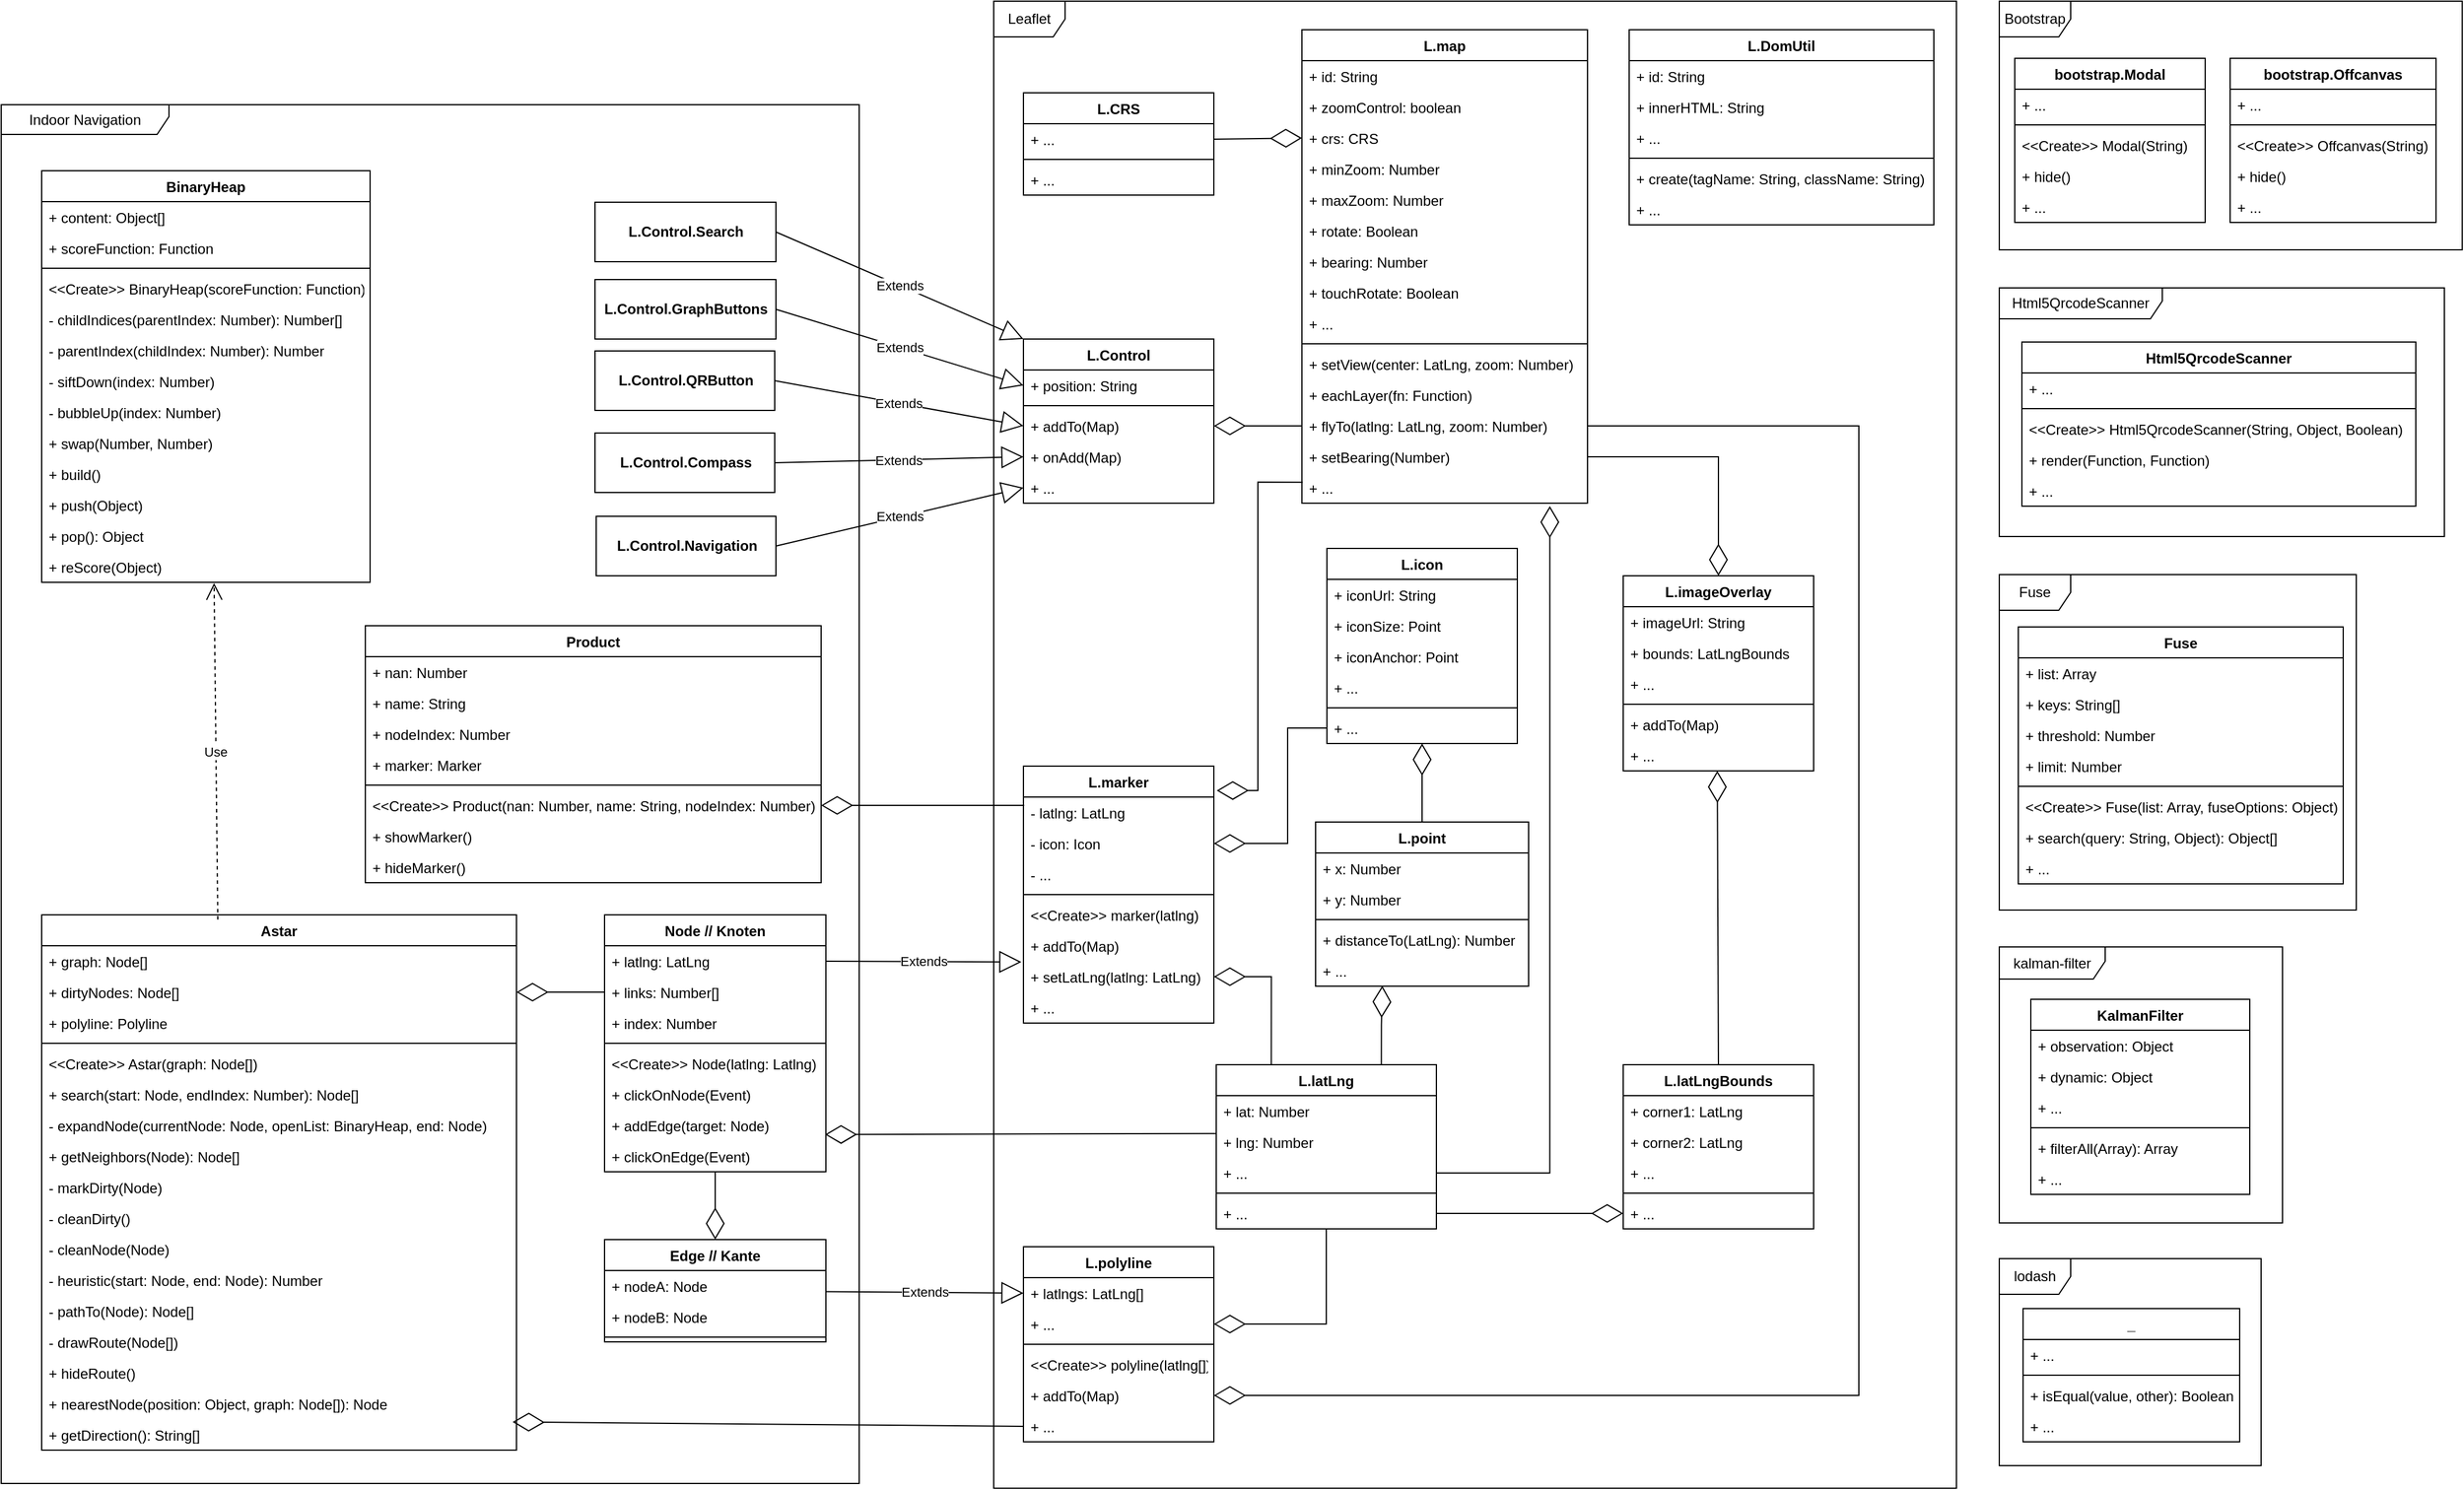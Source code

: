 <mxfile>
    <diagram id="jrNGx-gabtCFgvl1K_JJ" name="Klassendiagramm">
        <mxGraphModel dx="1759" dy="1656" grid="0" gridSize="10" guides="1" tooltips="1" connect="1" arrows="1" fold="1" page="0" pageScale="1" pageWidth="850" pageHeight="1100" math="0" shadow="0">
            <root>
                <mxCell id="0"/>
                <mxCell id="1" parent="0"/>
                <mxCell id="NY4owkkx7TGqezFvGEzK-155" value="Indoor Navigation" style="shape=umlFrame;whiteSpace=wrap;html=1;pointerEvents=0;width=141;height=25;" parent="1" vertex="1">
                    <mxGeometry x="-1040" y="-794" width="721" height="1159" as="geometry"/>
                </mxCell>
                <mxCell id="98" value="Html5QrcodeScanner" style="shape=umlFrame;whiteSpace=wrap;html=1;width=137;height=26;movable=1;resizable=1;rotatable=1;deletable=1;editable=1;locked=0;connectable=1;" parent="1" vertex="1">
                    <mxGeometry x="639" y="-640" width="374" height="209" as="geometry"/>
                </mxCell>
                <mxCell id="14" value="Fuse" style="shape=umlFrame;whiteSpace=wrap;html=1;movable=1;resizable=1;rotatable=1;deletable=1;editable=1;locked=0;connectable=1;" parent="1" vertex="1">
                    <mxGeometry x="639" y="-399" width="300" height="282" as="geometry"/>
                </mxCell>
                <mxCell id="43" value="Bootstrap" style="shape=umlFrame;whiteSpace=wrap;html=1;movable=1;resizable=1;rotatable=1;deletable=1;editable=1;locked=0;connectable=1;" parent="1" vertex="1">
                    <mxGeometry x="639" y="-881" width="389" height="209" as="geometry"/>
                </mxCell>
                <mxCell id="47bcrhxyphqd8BRHlcOZ-18" value="Leaflet" style="shape=umlFrame;whiteSpace=wrap;html=1;movable=1;resizable=1;rotatable=1;deletable=1;editable=1;connectable=1;locked=0;" parent="1" vertex="1">
                    <mxGeometry x="-206" y="-881" width="809" height="1250" as="geometry"/>
                </mxCell>
                <mxCell id="-IxNRpvLPGeOnTa2XRwh-1" value="Node // Knoten" style="swimlane;fontStyle=1;align=center;verticalAlign=top;childLayout=stackLayout;horizontal=1;startSize=26;horizontalStack=0;resizeParent=1;resizeParentMax=0;resizeLast=0;collapsible=1;marginBottom=0;movable=1;resizable=1;rotatable=1;deletable=1;editable=1;locked=0;connectable=1;" parent="1" vertex="1">
                    <mxGeometry x="-533" y="-113" width="186" height="216" as="geometry"/>
                </mxCell>
                <mxCell id="2" value="+ latlng: LatLng" style="text;strokeColor=none;fillColor=none;align=left;verticalAlign=top;spacingLeft=4;spacingRight=4;overflow=hidden;rotatable=1;points=[[0,0.5],[1,0.5]];portConstraint=eastwest;movable=1;resizable=1;deletable=1;editable=1;locked=0;connectable=1;" parent="-IxNRpvLPGeOnTa2XRwh-1" vertex="1">
                    <mxGeometry y="26" width="186" height="26" as="geometry"/>
                </mxCell>
                <mxCell id="79ByzgNNwlD58r3_2kEv-2" value="+ links: Number[]" style="text;strokeColor=none;fillColor=none;align=left;verticalAlign=top;spacingLeft=4;spacingRight=4;overflow=hidden;rotatable=1;points=[[0,0.5],[1,0.5]];portConstraint=eastwest;movable=1;resizable=1;deletable=1;editable=1;locked=0;connectable=1;" parent="-IxNRpvLPGeOnTa2XRwh-1" vertex="1">
                    <mxGeometry y="52" width="186" height="26" as="geometry"/>
                </mxCell>
                <mxCell id="47bcrhxyphqd8BRHlcOZ-35" value="+ index: Number" style="text;strokeColor=none;fillColor=none;align=left;verticalAlign=top;spacingLeft=4;spacingRight=4;overflow=hidden;rotatable=1;points=[[0,0.5],[1,0.5]];portConstraint=eastwest;movable=1;resizable=1;deletable=1;editable=1;locked=0;connectable=1;" parent="-IxNRpvLPGeOnTa2XRwh-1" vertex="1">
                    <mxGeometry y="78" width="186" height="26" as="geometry"/>
                </mxCell>
                <mxCell id="-IxNRpvLPGeOnTa2XRwh-3" value="" style="line;strokeWidth=1;fillColor=none;align=left;verticalAlign=middle;spacingTop=-1;spacingLeft=3;spacingRight=3;rotatable=1;labelPosition=right;points=[];portConstraint=eastwest;strokeColor=inherit;movable=1;resizable=1;deletable=1;editable=1;locked=0;connectable=1;" parent="-IxNRpvLPGeOnTa2XRwh-1" vertex="1">
                    <mxGeometry y="104" width="186" height="8" as="geometry"/>
                </mxCell>
                <mxCell id="85" value="&lt;&lt;Create&gt;&gt; Node(latlng: Latlng)" style="text;strokeColor=none;fillColor=none;align=left;verticalAlign=top;spacingLeft=4;spacingRight=4;overflow=hidden;rotatable=1;points=[[0,0.5],[1,0.5]];portConstraint=eastwest;movable=1;resizable=1;deletable=1;editable=1;locked=0;connectable=1;" parent="-IxNRpvLPGeOnTa2XRwh-1" vertex="1">
                    <mxGeometry y="112" width="186" height="26" as="geometry"/>
                </mxCell>
                <mxCell id="-IxNRpvLPGeOnTa2XRwh-4" value="+ clickOnNode(Event)" style="text;strokeColor=none;fillColor=none;align=left;verticalAlign=top;spacingLeft=4;spacingRight=4;overflow=hidden;rotatable=1;points=[[0,0.5],[1,0.5]];portConstraint=eastwest;movable=1;resizable=1;deletable=1;editable=1;locked=0;connectable=1;" parent="-IxNRpvLPGeOnTa2XRwh-1" vertex="1">
                    <mxGeometry y="138" width="186" height="26" as="geometry"/>
                </mxCell>
                <mxCell id="3" value="+ addEdge(target: Node)" style="text;strokeColor=none;fillColor=none;align=left;verticalAlign=top;spacingLeft=4;spacingRight=4;overflow=hidden;rotatable=1;points=[[0,0.5],[1,0.5]];portConstraint=eastwest;movable=1;resizable=1;deletable=1;editable=1;locked=0;connectable=1;" parent="-IxNRpvLPGeOnTa2XRwh-1" vertex="1">
                    <mxGeometry y="164" width="186" height="26" as="geometry"/>
                </mxCell>
                <mxCell id="4" value="+ clickOnEdge(Event)" style="text;strokeColor=none;fillColor=none;align=left;verticalAlign=top;spacingLeft=4;spacingRight=4;overflow=hidden;rotatable=1;points=[[0,0.5],[1,0.5]];portConstraint=eastwest;movable=1;resizable=1;deletable=1;editable=1;locked=0;connectable=1;" parent="-IxNRpvLPGeOnTa2XRwh-1" vertex="1">
                    <mxGeometry y="190" width="186" height="26" as="geometry"/>
                </mxCell>
                <mxCell id="47bcrhxyphqd8BRHlcOZ-1" value="L.marker" style="swimlane;fontStyle=1;align=center;verticalAlign=top;childLayout=stackLayout;horizontal=1;startSize=26;horizontalStack=0;resizeParent=1;resizeParentMax=0;resizeLast=0;collapsible=1;marginBottom=0;movable=1;resizable=1;rotatable=1;deletable=1;editable=1;locked=0;connectable=1;" parent="1" vertex="1">
                    <mxGeometry x="-181" y="-238" width="160" height="216" as="geometry"/>
                </mxCell>
                <mxCell id="47bcrhxyphqd8BRHlcOZ-2" value="- latlng: LatLng" style="text;strokeColor=none;fillColor=none;align=left;verticalAlign=top;spacingLeft=4;spacingRight=4;overflow=hidden;rotatable=1;points=[[0,0.5],[1,0.5]];portConstraint=eastwest;movable=1;resizable=1;deletable=1;editable=1;locked=0;connectable=1;" parent="47bcrhxyphqd8BRHlcOZ-1" vertex="1">
                    <mxGeometry y="26" width="160" height="26" as="geometry"/>
                </mxCell>
                <mxCell id="47bcrhxyphqd8BRHlcOZ-5" value="- icon: Icon" style="text;strokeColor=none;fillColor=none;align=left;verticalAlign=top;spacingLeft=4;spacingRight=4;overflow=hidden;rotatable=1;points=[[0,0.5],[1,0.5]];portConstraint=eastwest;movable=1;resizable=1;deletable=1;editable=1;locked=0;connectable=1;" parent="47bcrhxyphqd8BRHlcOZ-1" vertex="1">
                    <mxGeometry y="52" width="160" height="26" as="geometry"/>
                </mxCell>
                <mxCell id="47bcrhxyphqd8BRHlcOZ-22" value="- ..." style="text;strokeColor=none;fillColor=none;align=left;verticalAlign=top;spacingLeft=4;spacingRight=4;overflow=hidden;rotatable=1;points=[[0,0.5],[1,0.5]];portConstraint=eastwest;movable=1;resizable=1;deletable=1;editable=1;locked=0;connectable=1;" parent="47bcrhxyphqd8BRHlcOZ-1" vertex="1">
                    <mxGeometry y="78" width="160" height="26" as="geometry"/>
                </mxCell>
                <mxCell id="47bcrhxyphqd8BRHlcOZ-3" value="" style="line;strokeWidth=1;fillColor=none;align=left;verticalAlign=middle;spacingTop=-1;spacingLeft=3;spacingRight=3;rotatable=1;labelPosition=right;points=[];portConstraint=eastwest;strokeColor=inherit;movable=1;resizable=1;deletable=1;editable=1;locked=0;connectable=1;" parent="47bcrhxyphqd8BRHlcOZ-1" vertex="1">
                    <mxGeometry y="104" width="160" height="8" as="geometry"/>
                </mxCell>
                <mxCell id="90" value="&lt;&lt;Create&gt;&gt; marker(latlng)" style="text;strokeColor=none;fillColor=none;align=left;verticalAlign=top;spacingLeft=4;spacingRight=4;overflow=hidden;rotatable=1;points=[[0,0.5],[1,0.5]];portConstraint=eastwest;movable=1;resizable=1;deletable=1;editable=1;locked=0;connectable=1;" parent="47bcrhxyphqd8BRHlcOZ-1" vertex="1">
                    <mxGeometry y="112" width="160" height="26" as="geometry"/>
                </mxCell>
                <mxCell id="4031oEJd7GCodYw7584o-1" value="+ addTo(Map)" style="text;strokeColor=none;fillColor=none;align=left;verticalAlign=top;spacingLeft=4;spacingRight=4;overflow=hidden;rotatable=1;points=[[0,0.5],[1,0.5]];portConstraint=eastwest;movable=1;resizable=1;deletable=1;editable=1;locked=0;connectable=1;" parent="47bcrhxyphqd8BRHlcOZ-1" vertex="1">
                    <mxGeometry y="138" width="160" height="26" as="geometry"/>
                </mxCell>
                <mxCell id="36" value="+ setLatLng(latlng: LatLng)" style="text;strokeColor=none;fillColor=none;align=left;verticalAlign=top;spacingLeft=4;spacingRight=4;overflow=hidden;rotatable=1;points=[[0,0.5],[1,0.5]];portConstraint=eastwest;movable=1;resizable=1;deletable=1;editable=1;locked=0;connectable=1;" parent="47bcrhxyphqd8BRHlcOZ-1" vertex="1">
                    <mxGeometry y="164" width="160" height="26" as="geometry"/>
                </mxCell>
                <mxCell id="47bcrhxyphqd8BRHlcOZ-23" value="+ ..." style="text;strokeColor=none;fillColor=none;align=left;verticalAlign=top;spacingLeft=4;spacingRight=4;overflow=hidden;rotatable=1;points=[[0,0.5],[1,0.5]];portConstraint=eastwest;movable=1;resizable=1;deletable=1;editable=1;locked=0;connectable=1;" parent="47bcrhxyphqd8BRHlcOZ-1" vertex="1">
                    <mxGeometry y="190" width="160" height="26" as="geometry"/>
                </mxCell>
                <mxCell id="47bcrhxyphqd8BRHlcOZ-6" value="L.icon" style="swimlane;fontStyle=1;align=center;verticalAlign=top;childLayout=stackLayout;horizontal=1;startSize=26;horizontalStack=0;resizeParent=1;resizeParentMax=0;resizeLast=0;collapsible=1;marginBottom=0;movable=1;resizable=1;rotatable=1;deletable=1;editable=1;locked=0;connectable=1;" parent="1" vertex="1">
                    <mxGeometry x="74" y="-421" width="160" height="164" as="geometry"/>
                </mxCell>
                <mxCell id="47bcrhxyphqd8BRHlcOZ-7" value="+ iconUrl: String" style="text;strokeColor=none;fillColor=none;align=left;verticalAlign=top;spacingLeft=4;spacingRight=4;overflow=hidden;rotatable=1;points=[[0,0.5],[1,0.5]];portConstraint=eastwest;movable=1;resizable=1;deletable=1;editable=1;locked=0;connectable=1;" parent="47bcrhxyphqd8BRHlcOZ-6" vertex="1">
                    <mxGeometry y="26" width="160" height="26" as="geometry"/>
                </mxCell>
                <mxCell id="47bcrhxyphqd8BRHlcOZ-10" value="+ iconSize: Point" style="text;strokeColor=none;fillColor=none;align=left;verticalAlign=top;spacingLeft=4;spacingRight=4;overflow=hidden;rotatable=1;points=[[0,0.5],[1,0.5]];portConstraint=eastwest;movable=1;resizable=1;deletable=1;editable=1;locked=0;connectable=1;" parent="47bcrhxyphqd8BRHlcOZ-6" vertex="1">
                    <mxGeometry y="52" width="160" height="26" as="geometry"/>
                </mxCell>
                <mxCell id="47bcrhxyphqd8BRHlcOZ-11" value="+ iconAnchor: Point" style="text;strokeColor=none;fillColor=none;align=left;verticalAlign=top;spacingLeft=4;spacingRight=4;overflow=hidden;rotatable=1;points=[[0,0.5],[1,0.5]];portConstraint=eastwest;movable=1;resizable=1;deletable=1;editable=1;locked=0;connectable=1;" parent="47bcrhxyphqd8BRHlcOZ-6" vertex="1">
                    <mxGeometry y="78" width="160" height="26" as="geometry"/>
                </mxCell>
                <mxCell id="47bcrhxyphqd8BRHlcOZ-20" value="+ ..." style="text;strokeColor=none;fillColor=none;align=left;verticalAlign=top;spacingLeft=4;spacingRight=4;overflow=hidden;rotatable=1;points=[[0,0.5],[1,0.5]];portConstraint=eastwest;movable=1;resizable=1;deletable=1;editable=1;locked=0;connectable=1;" parent="47bcrhxyphqd8BRHlcOZ-6" vertex="1">
                    <mxGeometry y="104" width="160" height="26" as="geometry"/>
                </mxCell>
                <mxCell id="47bcrhxyphqd8BRHlcOZ-8" value="" style="line;strokeWidth=1;fillColor=none;align=left;verticalAlign=middle;spacingTop=-1;spacingLeft=3;spacingRight=3;rotatable=1;labelPosition=right;points=[];portConstraint=eastwest;strokeColor=inherit;movable=1;resizable=1;deletable=1;editable=1;locked=0;connectable=1;" parent="47bcrhxyphqd8BRHlcOZ-6" vertex="1">
                    <mxGeometry y="130" width="160" height="8" as="geometry"/>
                </mxCell>
                <mxCell id="47bcrhxyphqd8BRHlcOZ-9" value="+ ..." style="text;strokeColor=none;fillColor=none;align=left;verticalAlign=top;spacingLeft=4;spacingRight=4;overflow=hidden;rotatable=1;points=[[0,0.5],[1,0.5]];portConstraint=eastwest;movable=1;resizable=1;deletable=1;editable=1;locked=0;connectable=1;" parent="47bcrhxyphqd8BRHlcOZ-6" vertex="1">
                    <mxGeometry y="138" width="160" height="26" as="geometry"/>
                </mxCell>
                <mxCell id="47bcrhxyphqd8BRHlcOZ-12" value="L.point" style="swimlane;fontStyle=1;align=center;verticalAlign=top;childLayout=stackLayout;horizontal=1;startSize=26;horizontalStack=0;resizeParent=1;resizeParentMax=0;resizeLast=0;collapsible=1;marginBottom=0;movable=1;resizable=1;rotatable=1;deletable=1;editable=1;locked=0;connectable=1;" parent="1" vertex="1">
                    <mxGeometry x="64.5" y="-191" width="179" height="138" as="geometry"/>
                </mxCell>
                <mxCell id="47bcrhxyphqd8BRHlcOZ-13" value="+ x: Number" style="text;strokeColor=none;fillColor=none;align=left;verticalAlign=top;spacingLeft=4;spacingRight=4;overflow=hidden;rotatable=1;points=[[0,0.5],[1,0.5]];portConstraint=eastwest;movable=1;resizable=1;deletable=1;editable=1;locked=0;connectable=1;" parent="47bcrhxyphqd8BRHlcOZ-12" vertex="1">
                    <mxGeometry y="26" width="179" height="26" as="geometry"/>
                </mxCell>
                <mxCell id="47bcrhxyphqd8BRHlcOZ-16" value="+ y: Number" style="text;strokeColor=none;fillColor=none;align=left;verticalAlign=top;spacingLeft=4;spacingRight=4;overflow=hidden;rotatable=1;points=[[0,0.5],[1,0.5]];portConstraint=eastwest;movable=1;resizable=1;deletable=1;editable=1;locked=0;connectable=1;" parent="47bcrhxyphqd8BRHlcOZ-12" vertex="1">
                    <mxGeometry y="52" width="179" height="26" as="geometry"/>
                </mxCell>
                <mxCell id="47bcrhxyphqd8BRHlcOZ-14" value="" style="line;strokeWidth=1;fillColor=none;align=left;verticalAlign=middle;spacingTop=-1;spacingLeft=3;spacingRight=3;rotatable=1;labelPosition=right;points=[];portConstraint=eastwest;strokeColor=inherit;movable=1;resizable=1;deletable=1;editable=1;locked=0;connectable=1;" parent="47bcrhxyphqd8BRHlcOZ-12" vertex="1">
                    <mxGeometry y="78" width="179" height="8" as="geometry"/>
                </mxCell>
                <mxCell id="47bcrhxyphqd8BRHlcOZ-30" value="+ distanceTo(LatLng): Number" style="text;strokeColor=none;fillColor=none;align=left;verticalAlign=top;spacingLeft=4;spacingRight=4;overflow=hidden;rotatable=1;points=[[0,0.5],[1,0.5]];portConstraint=eastwest;movable=1;resizable=1;deletable=1;editable=1;locked=0;connectable=1;" parent="47bcrhxyphqd8BRHlcOZ-12" vertex="1">
                    <mxGeometry y="86" width="179" height="26" as="geometry"/>
                </mxCell>
                <mxCell id="47bcrhxyphqd8BRHlcOZ-15" value="+ ..." style="text;strokeColor=none;fillColor=none;align=left;verticalAlign=top;spacingLeft=4;spacingRight=4;overflow=hidden;rotatable=1;points=[[0,0.5],[1,0.5]];portConstraint=eastwest;movable=1;resizable=1;deletable=1;editable=1;locked=0;connectable=1;" parent="47bcrhxyphqd8BRHlcOZ-12" vertex="1">
                    <mxGeometry y="112" width="179" height="26" as="geometry"/>
                </mxCell>
                <mxCell id="47bcrhxyphqd8BRHlcOZ-24" value="Extends" style="endArrow=block;endSize=16;endFill=0;html=1;exitX=1;exitY=0.5;exitDx=0;exitDy=0;movable=1;resizable=1;rotatable=1;deletable=1;editable=1;locked=0;connectable=1;entryX=-0.011;entryY=0.026;entryDx=0;entryDy=0;entryPerimeter=0;" parent="1" source="2" target="36" edge="1">
                    <mxGeometry width="160" relative="1" as="geometry">
                        <mxPoint x="-137" y="203" as="sourcePoint"/>
                        <mxPoint x="23" y="203" as="targetPoint"/>
                    </mxGeometry>
                </mxCell>
                <mxCell id="47bcrhxyphqd8BRHlcOZ-27" value="L.latLng" style="swimlane;fontStyle=1;align=center;verticalAlign=top;childLayout=stackLayout;horizontal=1;startSize=26;horizontalStack=0;resizeParent=1;resizeParentMax=0;resizeLast=0;collapsible=1;marginBottom=0;movable=1;resizable=1;rotatable=1;deletable=1;editable=1;locked=0;connectable=1;" parent="1" vertex="1">
                    <mxGeometry x="-19" y="13" width="185" height="138" as="geometry"/>
                </mxCell>
                <mxCell id="47bcrhxyphqd8BRHlcOZ-28" value="+ lat: Number" style="text;strokeColor=none;fillColor=none;align=left;verticalAlign=top;spacingLeft=4;spacingRight=4;overflow=hidden;rotatable=1;points=[[0,0.5],[1,0.5]];portConstraint=eastwest;movable=1;resizable=1;deletable=1;editable=1;locked=0;connectable=1;" parent="47bcrhxyphqd8BRHlcOZ-27" vertex="1">
                    <mxGeometry y="26" width="185" height="26" as="geometry"/>
                </mxCell>
                <mxCell id="47bcrhxyphqd8BRHlcOZ-32" value="+ lng: Number" style="text;strokeColor=none;fillColor=none;align=left;verticalAlign=top;spacingLeft=4;spacingRight=4;overflow=hidden;rotatable=1;points=[[0,0.5],[1,0.5]];portConstraint=eastwest;movable=1;resizable=1;deletable=1;editable=1;locked=0;connectable=1;" parent="47bcrhxyphqd8BRHlcOZ-27" vertex="1">
                    <mxGeometry y="52" width="185" height="26" as="geometry"/>
                </mxCell>
                <mxCell id="47bcrhxyphqd8BRHlcOZ-33" value="+ ..." style="text;strokeColor=none;fillColor=none;align=left;verticalAlign=top;spacingLeft=4;spacingRight=4;overflow=hidden;rotatable=1;points=[[0,0.5],[1,0.5]];portConstraint=eastwest;movable=1;resizable=1;deletable=1;editable=1;locked=0;connectable=1;" parent="47bcrhxyphqd8BRHlcOZ-27" vertex="1">
                    <mxGeometry y="78" width="185" height="26" as="geometry"/>
                </mxCell>
                <mxCell id="47bcrhxyphqd8BRHlcOZ-29" value="" style="line;strokeWidth=1;fillColor=none;align=left;verticalAlign=middle;spacingTop=-1;spacingLeft=3;spacingRight=3;rotatable=1;labelPosition=right;points=[];portConstraint=eastwest;strokeColor=inherit;movable=1;resizable=1;deletable=1;editable=1;locked=0;connectable=1;" parent="47bcrhxyphqd8BRHlcOZ-27" vertex="1">
                    <mxGeometry y="104" width="185" height="8" as="geometry"/>
                </mxCell>
                <mxCell id="47bcrhxyphqd8BRHlcOZ-31" value="+ ..." style="text;strokeColor=none;fillColor=none;align=left;verticalAlign=top;spacingLeft=4;spacingRight=4;overflow=hidden;rotatable=1;points=[[0,0.5],[1,0.5]];portConstraint=eastwest;movable=1;resizable=1;deletable=1;editable=1;locked=0;connectable=1;" parent="47bcrhxyphqd8BRHlcOZ-27" vertex="1">
                    <mxGeometry y="112" width="185" height="26" as="geometry"/>
                </mxCell>
                <mxCell id="47bcrhxyphqd8BRHlcOZ-36" value="L.map" style="swimlane;fontStyle=1;align=center;verticalAlign=top;childLayout=stackLayout;horizontal=1;startSize=26;horizontalStack=0;resizeParent=1;resizeParentMax=0;resizeLast=0;collapsible=1;marginBottom=0;movable=1;resizable=1;rotatable=1;deletable=1;editable=1;locked=0;connectable=1;" parent="1" vertex="1">
                    <mxGeometry x="53" y="-857" width="240" height="398" as="geometry"/>
                </mxCell>
                <mxCell id="47bcrhxyphqd8BRHlcOZ-46" value="+ id: String" style="text;strokeColor=none;fillColor=none;align=left;verticalAlign=top;spacingLeft=4;spacingRight=4;overflow=hidden;rotatable=1;points=[[0,0.5],[1,0.5]];portConstraint=eastwest;movable=1;resizable=1;deletable=1;editable=1;locked=0;connectable=1;" parent="47bcrhxyphqd8BRHlcOZ-36" vertex="1">
                    <mxGeometry y="26" width="240" height="26" as="geometry"/>
                </mxCell>
                <mxCell id="47bcrhxyphqd8BRHlcOZ-37" value="+ zoomControl: boolean" style="text;strokeColor=none;fillColor=none;align=left;verticalAlign=top;spacingLeft=4;spacingRight=4;overflow=hidden;rotatable=1;points=[[0,0.5],[1,0.5]];portConstraint=eastwest;movable=1;resizable=1;deletable=1;editable=1;locked=0;connectable=1;" parent="47bcrhxyphqd8BRHlcOZ-36" vertex="1">
                    <mxGeometry y="52" width="240" height="26" as="geometry"/>
                </mxCell>
                <mxCell id="47bcrhxyphqd8BRHlcOZ-40" value="+ crs: CRS" style="text;strokeColor=none;fillColor=none;align=left;verticalAlign=top;spacingLeft=4;spacingRight=4;overflow=hidden;rotatable=1;points=[[0,0.5],[1,0.5]];portConstraint=eastwest;movable=1;resizable=1;deletable=1;editable=1;locked=0;connectable=1;" parent="47bcrhxyphqd8BRHlcOZ-36" vertex="1">
                    <mxGeometry y="78" width="240" height="26" as="geometry"/>
                </mxCell>
                <mxCell id="47bcrhxyphqd8BRHlcOZ-41" value="+ minZoom: Number" style="text;strokeColor=none;fillColor=none;align=left;verticalAlign=top;spacingLeft=4;spacingRight=4;overflow=hidden;rotatable=1;points=[[0,0.5],[1,0.5]];portConstraint=eastwest;movable=1;resizable=1;deletable=1;editable=1;locked=0;connectable=1;" parent="47bcrhxyphqd8BRHlcOZ-36" vertex="1">
                    <mxGeometry y="104" width="240" height="26" as="geometry"/>
                </mxCell>
                <mxCell id="138" value="+ maxZoom: Number" style="text;strokeColor=none;fillColor=none;align=left;verticalAlign=top;spacingLeft=4;spacingRight=4;overflow=hidden;rotatable=1;points=[[0,0.5],[1,0.5]];portConstraint=eastwest;movable=1;resizable=1;deletable=1;editable=1;locked=0;connectable=1;" parent="47bcrhxyphqd8BRHlcOZ-36" vertex="1">
                    <mxGeometry y="130" width="240" height="26" as="geometry"/>
                </mxCell>
                <mxCell id="22" value="+ rotate: Boolean" style="text;strokeColor=none;fillColor=none;align=left;verticalAlign=top;spacingLeft=4;spacingRight=4;overflow=hidden;rotatable=1;points=[[0,0.5],[1,0.5]];portConstraint=eastwest;movable=1;resizable=1;deletable=1;editable=1;locked=0;connectable=1;" parent="47bcrhxyphqd8BRHlcOZ-36" vertex="1">
                    <mxGeometry y="156" width="240" height="26" as="geometry"/>
                </mxCell>
                <mxCell id="23" value="+ bearing: Number" style="text;strokeColor=none;fillColor=none;align=left;verticalAlign=top;spacingLeft=4;spacingRight=4;overflow=hidden;rotatable=1;points=[[0,0.5],[1,0.5]];portConstraint=eastwest;movable=1;resizable=1;deletable=1;editable=1;locked=0;connectable=1;" parent="47bcrhxyphqd8BRHlcOZ-36" vertex="1">
                    <mxGeometry y="182" width="240" height="26" as="geometry"/>
                </mxCell>
                <mxCell id="24" value="+ touchRotate: Boolean" style="text;strokeColor=none;fillColor=none;align=left;verticalAlign=top;spacingLeft=4;spacingRight=4;overflow=hidden;rotatable=1;points=[[0,0.5],[1,0.5]];portConstraint=eastwest;movable=1;resizable=1;deletable=1;editable=1;locked=0;connectable=1;" parent="47bcrhxyphqd8BRHlcOZ-36" vertex="1">
                    <mxGeometry y="208" width="240" height="26" as="geometry"/>
                </mxCell>
                <mxCell id="47bcrhxyphqd8BRHlcOZ-47" value="+ ..." style="text;strokeColor=none;fillColor=none;align=left;verticalAlign=top;spacingLeft=4;spacingRight=4;overflow=hidden;rotatable=1;points=[[0,0.5],[1,0.5]];portConstraint=eastwest;movable=1;resizable=1;deletable=1;editable=1;locked=0;connectable=1;" parent="47bcrhxyphqd8BRHlcOZ-36" vertex="1">
                    <mxGeometry y="234" width="240" height="26" as="geometry"/>
                </mxCell>
                <mxCell id="47bcrhxyphqd8BRHlcOZ-38" value="" style="line;strokeWidth=1;fillColor=none;align=left;verticalAlign=middle;spacingTop=-1;spacingLeft=3;spacingRight=3;rotatable=1;labelPosition=right;points=[];portConstraint=eastwest;strokeColor=inherit;movable=1;resizable=1;deletable=1;editable=1;locked=0;connectable=1;" parent="47bcrhxyphqd8BRHlcOZ-36" vertex="1">
                    <mxGeometry y="260" width="240" height="8" as="geometry"/>
                </mxCell>
                <mxCell id="47bcrhxyphqd8BRHlcOZ-39" value="+ setView(center: LatLng, zoom: Number)" style="text;strokeColor=none;fillColor=none;align=left;verticalAlign=top;spacingLeft=4;spacingRight=4;overflow=hidden;rotatable=1;points=[[0,0.5],[1,0.5]];portConstraint=eastwest;movable=1;resizable=1;deletable=1;editable=1;locked=0;connectable=1;" parent="47bcrhxyphqd8BRHlcOZ-36" vertex="1">
                    <mxGeometry y="268" width="240" height="26" as="geometry"/>
                </mxCell>
                <mxCell id="33" value="+ eachLayer(fn: Function)" style="text;strokeColor=none;fillColor=none;align=left;verticalAlign=top;spacingLeft=4;spacingRight=4;overflow=hidden;rotatable=1;points=[[0,0.5],[1,0.5]];portConstraint=eastwest;movable=1;resizable=1;deletable=1;editable=1;locked=0;connectable=1;" parent="47bcrhxyphqd8BRHlcOZ-36" vertex="1">
                    <mxGeometry y="294" width="240" height="26" as="geometry"/>
                </mxCell>
                <mxCell id="34" value="+ flyTo(latlng: LatLng, zoom: Number)" style="text;strokeColor=none;fillColor=none;align=left;verticalAlign=top;spacingLeft=4;spacingRight=4;overflow=hidden;rotatable=1;points=[[0,0.5],[1,0.5]];portConstraint=eastwest;movable=1;resizable=1;deletable=1;editable=1;locked=0;connectable=1;" parent="47bcrhxyphqd8BRHlcOZ-36" vertex="1">
                    <mxGeometry y="320" width="240" height="26" as="geometry"/>
                </mxCell>
                <mxCell id="35" value="+ setBearing(Number)" style="text;strokeColor=none;fillColor=none;align=left;verticalAlign=top;spacingLeft=4;spacingRight=4;overflow=hidden;rotatable=1;points=[[0,0.5],[1,0.5]];portConstraint=eastwest;movable=1;resizable=1;deletable=1;editable=1;locked=0;connectable=1;" parent="47bcrhxyphqd8BRHlcOZ-36" vertex="1">
                    <mxGeometry y="346" width="240" height="26" as="geometry"/>
                </mxCell>
                <mxCell id="47bcrhxyphqd8BRHlcOZ-48" value="+ ..." style="text;strokeColor=none;fillColor=none;align=left;verticalAlign=top;spacingLeft=4;spacingRight=4;overflow=hidden;rotatable=1;points=[[0,0.5],[1,0.5]];portConstraint=eastwest;movable=1;resizable=1;deletable=1;editable=1;locked=0;connectable=1;" parent="47bcrhxyphqd8BRHlcOZ-36" vertex="1">
                    <mxGeometry y="372" width="240" height="26" as="geometry"/>
                </mxCell>
                <mxCell id="47bcrhxyphqd8BRHlcOZ-42" value="L.imageOverlay" style="swimlane;fontStyle=1;align=center;verticalAlign=top;childLayout=stackLayout;horizontal=1;startSize=26;horizontalStack=0;resizeParent=1;resizeParentMax=0;resizeLast=0;collapsible=1;marginBottom=0;movable=1;resizable=1;rotatable=1;deletable=1;editable=1;locked=0;connectable=1;" parent="1" vertex="1">
                    <mxGeometry x="323" y="-398" width="160" height="164" as="geometry"/>
                </mxCell>
                <mxCell id="47bcrhxyphqd8BRHlcOZ-43" value="+ imageUrl: String" style="text;strokeColor=none;fillColor=none;align=left;verticalAlign=top;spacingLeft=4;spacingRight=4;overflow=hidden;rotatable=1;points=[[0,0.5],[1,0.5]];portConstraint=eastwest;movable=1;resizable=1;deletable=1;editable=1;locked=0;connectable=1;" parent="47bcrhxyphqd8BRHlcOZ-42" vertex="1">
                    <mxGeometry y="26" width="160" height="26" as="geometry"/>
                </mxCell>
                <mxCell id="47bcrhxyphqd8BRHlcOZ-49" value="+ bounds: LatLngBounds" style="text;strokeColor=none;fillColor=none;align=left;verticalAlign=top;spacingLeft=4;spacingRight=4;overflow=hidden;rotatable=1;points=[[0,0.5],[1,0.5]];portConstraint=eastwest;movable=1;resizable=1;deletable=1;editable=1;locked=0;connectable=1;" parent="47bcrhxyphqd8BRHlcOZ-42" vertex="1">
                    <mxGeometry y="52" width="160" height="26" as="geometry"/>
                </mxCell>
                <mxCell id="115" value="+ ..." style="text;strokeColor=none;fillColor=none;align=left;verticalAlign=top;spacingLeft=4;spacingRight=4;overflow=hidden;rotatable=1;points=[[0,0.5],[1,0.5]];portConstraint=eastwest;movable=1;resizable=1;deletable=1;editable=1;locked=0;connectable=1;" parent="47bcrhxyphqd8BRHlcOZ-42" vertex="1">
                    <mxGeometry y="78" width="160" height="26" as="geometry"/>
                </mxCell>
                <mxCell id="47bcrhxyphqd8BRHlcOZ-44" value="" style="line;strokeWidth=1;fillColor=none;align=left;verticalAlign=middle;spacingTop=-1;spacingLeft=3;spacingRight=3;rotatable=1;labelPosition=right;points=[];portConstraint=eastwest;strokeColor=inherit;movable=1;resizable=1;deletable=1;editable=1;locked=0;connectable=1;" parent="47bcrhxyphqd8BRHlcOZ-42" vertex="1">
                    <mxGeometry y="104" width="160" height="8" as="geometry"/>
                </mxCell>
                <mxCell id="47bcrhxyphqd8BRHlcOZ-45" value="+ addTo(Map)" style="text;strokeColor=none;fillColor=none;align=left;verticalAlign=top;spacingLeft=4;spacingRight=4;overflow=hidden;rotatable=1;points=[[0,0.5],[1,0.5]];portConstraint=eastwest;movable=1;resizable=1;deletable=1;editable=1;locked=0;connectable=1;" parent="47bcrhxyphqd8BRHlcOZ-42" vertex="1">
                    <mxGeometry y="112" width="160" height="26" as="geometry"/>
                </mxCell>
                <mxCell id="116" value="+ ..." style="text;strokeColor=none;fillColor=none;align=left;verticalAlign=top;spacingLeft=4;spacingRight=4;overflow=hidden;rotatable=1;points=[[0,0.5],[1,0.5]];portConstraint=eastwest;movable=1;resizable=1;deletable=1;editable=1;locked=0;connectable=1;" parent="47bcrhxyphqd8BRHlcOZ-42" vertex="1">
                    <mxGeometry y="138" width="160" height="26" as="geometry"/>
                </mxCell>
                <mxCell id="47bcrhxyphqd8BRHlcOZ-50" value="L.latLngBounds" style="swimlane;fontStyle=1;align=center;verticalAlign=top;childLayout=stackLayout;horizontal=1;startSize=26;horizontalStack=0;resizeParent=1;resizeParentMax=0;resizeLast=0;collapsible=1;marginBottom=0;movable=1;resizable=1;rotatable=1;deletable=1;editable=1;locked=0;connectable=1;" parent="1" vertex="1">
                    <mxGeometry x="323" y="13" width="160" height="138" as="geometry"/>
                </mxCell>
                <mxCell id="47bcrhxyphqd8BRHlcOZ-51" value="+ corner1: LatLng" style="text;strokeColor=none;fillColor=none;align=left;verticalAlign=top;spacingLeft=4;spacingRight=4;overflow=hidden;rotatable=1;points=[[0,0.5],[1,0.5]];portConstraint=eastwest;movable=1;resizable=1;deletable=1;editable=1;locked=0;connectable=1;" parent="47bcrhxyphqd8BRHlcOZ-50" vertex="1">
                    <mxGeometry y="26" width="160" height="26" as="geometry"/>
                </mxCell>
                <mxCell id="47bcrhxyphqd8BRHlcOZ-54" value="+ corner2: LatLng" style="text;strokeColor=none;fillColor=none;align=left;verticalAlign=top;spacingLeft=4;spacingRight=4;overflow=hidden;rotatable=1;points=[[0,0.5],[1,0.5]];portConstraint=eastwest;movable=1;resizable=1;deletable=1;editable=1;locked=0;connectable=1;" parent="47bcrhxyphqd8BRHlcOZ-50" vertex="1">
                    <mxGeometry y="52" width="160" height="26" as="geometry"/>
                </mxCell>
                <mxCell id="117" value="+ ..." style="text;strokeColor=none;fillColor=none;align=left;verticalAlign=top;spacingLeft=4;spacingRight=4;overflow=hidden;rotatable=1;points=[[0,0.5],[1,0.5]];portConstraint=eastwest;movable=1;resizable=1;deletable=1;editable=1;locked=0;connectable=1;" parent="47bcrhxyphqd8BRHlcOZ-50" vertex="1">
                    <mxGeometry y="78" width="160" height="26" as="geometry"/>
                </mxCell>
                <mxCell id="47bcrhxyphqd8BRHlcOZ-52" value="" style="line;strokeWidth=1;fillColor=none;align=left;verticalAlign=middle;spacingTop=-1;spacingLeft=3;spacingRight=3;rotatable=1;labelPosition=right;points=[];portConstraint=eastwest;strokeColor=inherit;movable=1;resizable=1;deletable=1;editable=1;locked=0;connectable=1;" parent="47bcrhxyphqd8BRHlcOZ-50" vertex="1">
                    <mxGeometry y="104" width="160" height="8" as="geometry"/>
                </mxCell>
                <mxCell id="47bcrhxyphqd8BRHlcOZ-53" value="+ ..." style="text;strokeColor=none;fillColor=none;align=left;verticalAlign=top;spacingLeft=4;spacingRight=4;overflow=hidden;rotatable=1;points=[[0,0.5],[1,0.5]];portConstraint=eastwest;movable=1;resizable=1;deletable=1;editable=1;locked=0;connectable=1;" parent="47bcrhxyphqd8BRHlcOZ-50" vertex="1">
                    <mxGeometry y="112" width="160" height="26" as="geometry"/>
                </mxCell>
                <mxCell id="47bcrhxyphqd8BRHlcOZ-58" value="L.CRS" style="swimlane;fontStyle=1;align=center;verticalAlign=top;childLayout=stackLayout;horizontal=1;startSize=26;horizontalStack=0;resizeParent=1;resizeParentMax=0;resizeLast=0;collapsible=1;marginBottom=0;movable=1;resizable=1;rotatable=1;deletable=1;editable=1;locked=0;connectable=1;" parent="1" vertex="1">
                    <mxGeometry x="-181" y="-804" width="160" height="86" as="geometry"/>
                </mxCell>
                <mxCell id="47bcrhxyphqd8BRHlcOZ-59" value="+ ..." style="text;strokeColor=none;fillColor=none;align=left;verticalAlign=top;spacingLeft=4;spacingRight=4;overflow=hidden;rotatable=1;points=[[0,0.5],[1,0.5]];portConstraint=eastwest;movable=1;resizable=1;deletable=1;editable=1;locked=0;connectable=1;" parent="47bcrhxyphqd8BRHlcOZ-58" vertex="1">
                    <mxGeometry y="26" width="160" height="26" as="geometry"/>
                </mxCell>
                <mxCell id="47bcrhxyphqd8BRHlcOZ-60" value="" style="line;strokeWidth=1;fillColor=none;align=left;verticalAlign=middle;spacingTop=-1;spacingLeft=3;spacingRight=3;rotatable=1;labelPosition=right;points=[];portConstraint=eastwest;strokeColor=inherit;movable=1;resizable=1;deletable=1;editable=1;locked=0;connectable=1;" parent="47bcrhxyphqd8BRHlcOZ-58" vertex="1">
                    <mxGeometry y="52" width="160" height="8" as="geometry"/>
                </mxCell>
                <mxCell id="47bcrhxyphqd8BRHlcOZ-61" value="+ ..." style="text;strokeColor=none;fillColor=none;align=left;verticalAlign=top;spacingLeft=4;spacingRight=4;overflow=hidden;rotatable=1;points=[[0,0.5],[1,0.5]];portConstraint=eastwest;movable=1;resizable=1;deletable=1;editable=1;locked=0;connectable=1;" parent="47bcrhxyphqd8BRHlcOZ-58" vertex="1">
                    <mxGeometry y="60" width="160" height="26" as="geometry"/>
                </mxCell>
                <mxCell id="4031oEJd7GCodYw7584o-3" value="L.polyline" style="swimlane;fontStyle=1;align=center;verticalAlign=top;childLayout=stackLayout;horizontal=1;startSize=26;horizontalStack=0;resizeParent=1;resizeParentMax=0;resizeLast=0;collapsible=1;marginBottom=0;movable=1;resizable=1;rotatable=1;deletable=1;editable=1;locked=0;connectable=1;" parent="1" vertex="1">
                    <mxGeometry x="-181" y="166" width="160" height="164" as="geometry"/>
                </mxCell>
                <mxCell id="4031oEJd7GCodYw7584o-4" value="+ latlngs: LatLng[]" style="text;strokeColor=none;fillColor=none;align=left;verticalAlign=top;spacingLeft=4;spacingRight=4;overflow=hidden;rotatable=1;points=[[0,0.5],[1,0.5]];portConstraint=eastwest;movable=1;resizable=1;deletable=1;editable=1;locked=0;connectable=1;" parent="4031oEJd7GCodYw7584o-3" vertex="1">
                    <mxGeometry y="26" width="160" height="26" as="geometry"/>
                </mxCell>
                <mxCell id="4031oEJd7GCodYw7584o-13" value="+ ..." style="text;strokeColor=none;fillColor=none;align=left;verticalAlign=top;spacingLeft=4;spacingRight=4;overflow=hidden;rotatable=1;points=[[0,0.5],[1,0.5]];portConstraint=eastwest;movable=1;resizable=1;deletable=1;editable=1;locked=0;connectable=1;" parent="4031oEJd7GCodYw7584o-3" vertex="1">
                    <mxGeometry y="52" width="160" height="26" as="geometry"/>
                </mxCell>
                <mxCell id="4031oEJd7GCodYw7584o-5" value="" style="line;strokeWidth=1;fillColor=none;align=left;verticalAlign=middle;spacingTop=-1;spacingLeft=3;spacingRight=3;rotatable=1;labelPosition=right;points=[];portConstraint=eastwest;strokeColor=inherit;movable=1;resizable=1;deletable=1;editable=1;locked=0;connectable=1;" parent="4031oEJd7GCodYw7584o-3" vertex="1">
                    <mxGeometry y="78" width="160" height="8" as="geometry"/>
                </mxCell>
                <mxCell id="91" value="&lt;&lt;Create&gt;&gt; polyline(latlng[])" style="text;strokeColor=none;fillColor=none;align=left;verticalAlign=top;spacingLeft=4;spacingRight=4;overflow=hidden;rotatable=1;points=[[0,0.5],[1,0.5]];portConstraint=eastwest;movable=1;resizable=1;deletable=1;editable=1;locked=0;connectable=1;" parent="4031oEJd7GCodYw7584o-3" vertex="1">
                    <mxGeometry y="86" width="160" height="26" as="geometry"/>
                </mxCell>
                <mxCell id="4031oEJd7GCodYw7584o-6" value="+ addTo(Map)" style="text;strokeColor=none;fillColor=none;align=left;verticalAlign=top;spacingLeft=4;spacingRight=4;overflow=hidden;rotatable=1;points=[[0,0.5],[1,0.5]];portConstraint=eastwest;movable=1;resizable=1;deletable=1;editable=1;locked=0;connectable=1;" parent="4031oEJd7GCodYw7584o-3" vertex="1">
                    <mxGeometry y="112" width="160" height="26" as="geometry"/>
                </mxCell>
                <mxCell id="4031oEJd7GCodYw7584o-14" value="+ ..." style="text;strokeColor=none;fillColor=none;align=left;verticalAlign=top;spacingLeft=4;spacingRight=4;overflow=hidden;rotatable=1;points=[[0,0.5],[1,0.5]];portConstraint=eastwest;movable=1;resizable=1;deletable=1;editable=1;locked=0;connectable=1;" parent="4031oEJd7GCodYw7584o-3" vertex="1">
                    <mxGeometry y="138" width="160" height="26" as="geometry"/>
                </mxCell>
                <mxCell id="4031oEJd7GCodYw7584o-7" value="Edge // Kante" style="swimlane;fontStyle=1;align=center;verticalAlign=top;childLayout=stackLayout;horizontal=1;startSize=26;horizontalStack=0;resizeParent=1;resizeParentMax=0;resizeLast=0;collapsible=1;marginBottom=0;movable=1;resizable=1;rotatable=1;deletable=1;editable=1;locked=0;connectable=1;" parent="1" vertex="1">
                    <mxGeometry x="-533" y="160" width="186" height="86" as="geometry"/>
                </mxCell>
                <mxCell id="4031oEJd7GCodYw7584o-8" value="+ nodeA: Node" style="text;strokeColor=none;fillColor=none;align=left;verticalAlign=top;spacingLeft=4;spacingRight=4;overflow=hidden;rotatable=1;points=[[0,0.5],[1,0.5]];portConstraint=eastwest;movable=1;resizable=1;deletable=1;editable=1;locked=0;connectable=1;" parent="4031oEJd7GCodYw7584o-7" vertex="1">
                    <mxGeometry y="26" width="186" height="26" as="geometry"/>
                </mxCell>
                <mxCell id="4031oEJd7GCodYw7584o-12" value="+ nodeB: Node" style="text;strokeColor=none;fillColor=none;align=left;verticalAlign=top;spacingLeft=4;spacingRight=4;overflow=hidden;rotatable=1;points=[[0,0.5],[1,0.5]];portConstraint=eastwest;movable=1;resizable=1;deletable=1;editable=1;locked=0;connectable=1;" parent="4031oEJd7GCodYw7584o-7" vertex="1">
                    <mxGeometry y="52" width="186" height="26" as="geometry"/>
                </mxCell>
                <mxCell id="4031oEJd7GCodYw7584o-9" value="" style="line;strokeWidth=1;fillColor=none;align=left;verticalAlign=middle;spacingTop=-1;spacingLeft=3;spacingRight=3;rotatable=1;labelPosition=right;points=[];portConstraint=eastwest;strokeColor=inherit;movable=1;resizable=1;deletable=1;editable=1;locked=0;connectable=1;" parent="4031oEJd7GCodYw7584o-7" vertex="1">
                    <mxGeometry y="78" width="186" height="8" as="geometry"/>
                </mxCell>
                <mxCell id="4031oEJd7GCodYw7584o-11" value="Extends" style="endArrow=block;endSize=16;endFill=0;html=1;movable=1;resizable=1;rotatable=1;deletable=1;editable=1;locked=0;connectable=1;entryX=0;entryY=0.5;entryDx=0;entryDy=0;" parent="1" source="4031oEJd7GCodYw7584o-7" target="4031oEJd7GCodYw7584o-4" edge="1">
                    <mxGeometry width="160" relative="1" as="geometry">
                        <mxPoint x="-224" y="166" as="sourcePoint"/>
                        <mxPoint x="-64" y="166" as="targetPoint"/>
                    </mxGeometry>
                </mxCell>
                <mxCell id="eqyPjIkJq11NoU5mD4Jg-10" value="L.Control" style="swimlane;fontStyle=1;align=center;verticalAlign=top;childLayout=stackLayout;horizontal=1;startSize=26;horizontalStack=0;resizeParent=1;resizeParentMax=0;resizeLast=0;collapsible=1;marginBottom=0;movable=1;resizable=1;rotatable=1;deletable=1;editable=1;locked=0;connectable=1;" parent="1" vertex="1">
                    <mxGeometry x="-181" y="-597" width="160" height="138" as="geometry"/>
                </mxCell>
                <mxCell id="eqyPjIkJq11NoU5mD4Jg-11" value="+ position: String" style="text;strokeColor=none;fillColor=none;align=left;verticalAlign=top;spacingLeft=4;spacingRight=4;overflow=hidden;rotatable=1;points=[[0,0.5],[1,0.5]];portConstraint=eastwest;movable=1;resizable=1;deletable=1;editable=1;locked=0;connectable=1;" parent="eqyPjIkJq11NoU5mD4Jg-10" vertex="1">
                    <mxGeometry y="26" width="160" height="26" as="geometry"/>
                </mxCell>
                <mxCell id="eqyPjIkJq11NoU5mD4Jg-12" value="" style="line;strokeWidth=1;fillColor=none;align=left;verticalAlign=middle;spacingTop=-1;spacingLeft=3;spacingRight=3;rotatable=1;labelPosition=right;points=[];portConstraint=eastwest;strokeColor=inherit;movable=1;resizable=1;deletable=1;editable=1;locked=0;connectable=1;" parent="eqyPjIkJq11NoU5mD4Jg-10" vertex="1">
                    <mxGeometry y="52" width="160" height="8" as="geometry"/>
                </mxCell>
                <mxCell id="eqyPjIkJq11NoU5mD4Jg-13" value="+ addTo(Map)" style="text;strokeColor=none;fillColor=none;align=left;verticalAlign=top;spacingLeft=4;spacingRight=4;overflow=hidden;rotatable=1;points=[[0,0.5],[1,0.5]];portConstraint=eastwest;movable=1;resizable=1;deletable=1;editable=1;locked=0;connectable=1;" parent="eqyPjIkJq11NoU5mD4Jg-10" vertex="1">
                    <mxGeometry y="60" width="160" height="26" as="geometry"/>
                </mxCell>
                <mxCell id="eqyPjIkJq11NoU5mD4Jg-14" value="+ onAdd(Map)" style="text;strokeColor=none;fillColor=none;align=left;verticalAlign=top;spacingLeft=4;spacingRight=4;overflow=hidden;rotatable=1;points=[[0,0.5],[1,0.5]];portConstraint=eastwest;movable=1;resizable=1;deletable=1;editable=1;locked=0;connectable=1;" parent="eqyPjIkJq11NoU5mD4Jg-10" vertex="1">
                    <mxGeometry y="86" width="160" height="26" as="geometry"/>
                </mxCell>
                <mxCell id="eqyPjIkJq11NoU5mD4Jg-15" value="+ ..." style="text;strokeColor=none;fillColor=none;align=left;verticalAlign=top;spacingLeft=4;spacingRight=4;overflow=hidden;rotatable=1;points=[[0,0.5],[1,0.5]];portConstraint=eastwest;movable=1;resizable=1;deletable=1;editable=1;locked=0;connectable=1;" parent="eqyPjIkJq11NoU5mD4Jg-10" vertex="1">
                    <mxGeometry y="112" width="160" height="26" as="geometry"/>
                </mxCell>
                <mxCell id="5" value="Product" style="swimlane;fontStyle=1;align=center;verticalAlign=top;childLayout=stackLayout;horizontal=1;startSize=26;horizontalStack=0;resizeParent=1;resizeParentMax=0;resizeLast=0;collapsible=1;marginBottom=0;movable=1;resizable=1;rotatable=1;deletable=1;editable=1;locked=0;connectable=1;" parent="1" vertex="1">
                    <mxGeometry x="-734" y="-356" width="383" height="216" as="geometry"/>
                </mxCell>
                <mxCell id="10" value="+ nan: Number" style="text;strokeColor=none;fillColor=none;align=left;verticalAlign=top;spacingLeft=4;spacingRight=4;overflow=hidden;rotatable=1;points=[[0,0.5],[1,0.5]];portConstraint=eastwest;movable=1;resizable=1;deletable=1;editable=1;locked=0;connectable=1;" parent="5" vertex="1">
                    <mxGeometry y="26" width="383" height="26" as="geometry"/>
                </mxCell>
                <mxCell id="6" value="+ name: String" style="text;strokeColor=none;fillColor=none;align=left;verticalAlign=top;spacingLeft=4;spacingRight=4;overflow=hidden;rotatable=1;points=[[0,0.5],[1,0.5]];portConstraint=eastwest;movable=1;resizable=1;deletable=1;editable=1;locked=0;connectable=1;" parent="5" vertex="1">
                    <mxGeometry y="52" width="383" height="26" as="geometry"/>
                </mxCell>
                <mxCell id="9" value="+ nodeIndex: Number" style="text;strokeColor=none;fillColor=none;align=left;verticalAlign=top;spacingLeft=4;spacingRight=4;overflow=hidden;rotatable=1;points=[[0,0.5],[1,0.5]];portConstraint=eastwest;movable=1;resizable=1;deletable=1;editable=1;locked=0;connectable=1;" parent="5" vertex="1">
                    <mxGeometry y="78" width="383" height="26" as="geometry"/>
                </mxCell>
                <mxCell id="12" value="+ marker: Marker" style="text;strokeColor=none;fillColor=none;align=left;verticalAlign=top;spacingLeft=4;spacingRight=4;overflow=hidden;rotatable=1;points=[[0,0.5],[1,0.5]];portConstraint=eastwest;movable=1;resizable=1;deletable=1;editable=1;locked=0;connectable=1;" parent="5" vertex="1">
                    <mxGeometry y="104" width="383" height="26" as="geometry"/>
                </mxCell>
                <mxCell id="7" value="" style="line;strokeWidth=1;fillColor=none;align=left;verticalAlign=middle;spacingTop=-1;spacingLeft=3;spacingRight=3;rotatable=1;labelPosition=right;points=[];portConstraint=eastwest;strokeColor=inherit;movable=1;resizable=1;deletable=1;editable=1;locked=0;connectable=1;" parent="5" vertex="1">
                    <mxGeometry y="130" width="383" height="8" as="geometry"/>
                </mxCell>
                <mxCell id="82" value="&lt;&lt;Create&gt;&gt; Product(nan: Number, name: String, nodeIndex: Number)" style="text;strokeColor=none;fillColor=none;align=left;verticalAlign=top;spacingLeft=4;spacingRight=4;overflow=hidden;rotatable=1;points=[[0,0.5],[1,0.5]];portConstraint=eastwest;movable=1;resizable=1;deletable=1;editable=1;locked=0;connectable=1;" parent="5" vertex="1">
                    <mxGeometry y="138" width="383" height="26" as="geometry"/>
                </mxCell>
                <mxCell id="11" value="+ showMarker()" style="text;strokeColor=none;fillColor=none;align=left;verticalAlign=top;spacingLeft=4;spacingRight=4;overflow=hidden;rotatable=1;points=[[0,0.5],[1,0.5]];portConstraint=eastwest;movable=1;resizable=1;deletable=1;editable=1;locked=0;connectable=1;" parent="5" vertex="1">
                    <mxGeometry y="164" width="383" height="26" as="geometry"/>
                </mxCell>
                <mxCell id="13" value="+ hideMarker()" style="text;strokeColor=none;fillColor=none;align=left;verticalAlign=top;spacingLeft=4;spacingRight=4;overflow=hidden;rotatable=1;points=[[0,0.5],[1,0.5]];portConstraint=eastwest;movable=1;resizable=1;deletable=1;editable=1;locked=0;connectable=1;" parent="5" vertex="1">
                    <mxGeometry y="190" width="383" height="26" as="geometry"/>
                </mxCell>
                <mxCell id="15" value="Fuse" style="swimlane;fontStyle=1;align=center;verticalAlign=top;childLayout=stackLayout;horizontal=1;startSize=26;horizontalStack=0;resizeParent=1;resizeParentMax=0;resizeLast=0;collapsible=1;marginBottom=0;movable=1;resizable=1;rotatable=1;deletable=1;editable=1;locked=0;connectable=1;" parent="1" vertex="1">
                    <mxGeometry x="655" y="-355" width="273" height="216" as="geometry"/>
                </mxCell>
                <mxCell id="16" value="+ list: Array" style="text;strokeColor=none;fillColor=none;align=left;verticalAlign=top;spacingLeft=4;spacingRight=4;overflow=hidden;rotatable=1;points=[[0,0.5],[1,0.5]];portConstraint=eastwest;movable=1;resizable=1;deletable=1;editable=1;locked=0;connectable=1;" parent="15" vertex="1">
                    <mxGeometry y="26" width="273" height="26" as="geometry"/>
                </mxCell>
                <mxCell id="19" value="+ keys: String[]" style="text;strokeColor=none;fillColor=none;align=left;verticalAlign=top;spacingLeft=4;spacingRight=4;overflow=hidden;rotatable=1;points=[[0,0.5],[1,0.5]];portConstraint=eastwest;movable=1;resizable=1;deletable=1;editable=1;locked=0;connectable=1;" parent="15" vertex="1">
                    <mxGeometry y="52" width="273" height="26" as="geometry"/>
                </mxCell>
                <mxCell id="20" value="+ threshold: Number" style="text;strokeColor=none;fillColor=none;align=left;verticalAlign=top;spacingLeft=4;spacingRight=4;overflow=hidden;rotatable=1;points=[[0,0.5],[1,0.5]];portConstraint=eastwest;movable=1;resizable=1;deletable=1;editable=1;locked=0;connectable=1;" parent="15" vertex="1">
                    <mxGeometry y="78" width="273" height="26" as="geometry"/>
                </mxCell>
                <mxCell id="21" value="+ limit: Number" style="text;strokeColor=none;fillColor=none;align=left;verticalAlign=top;spacingLeft=4;spacingRight=4;overflow=hidden;rotatable=1;points=[[0,0.5],[1,0.5]];portConstraint=eastwest;movable=1;resizable=1;deletable=1;editable=1;locked=0;connectable=1;" parent="15" vertex="1">
                    <mxGeometry y="104" width="273" height="26" as="geometry"/>
                </mxCell>
                <mxCell id="17" value="" style="line;strokeWidth=1;fillColor=none;align=left;verticalAlign=middle;spacingTop=-1;spacingLeft=3;spacingRight=3;rotatable=1;labelPosition=right;points=[];portConstraint=eastwest;strokeColor=inherit;movable=1;resizable=1;deletable=1;editable=1;locked=0;connectable=1;" parent="15" vertex="1">
                    <mxGeometry y="130" width="273" height="8" as="geometry"/>
                </mxCell>
                <mxCell id="89" value="&lt;&lt;Create&gt;&gt; Fuse(list: Array, fuseOptions: Object)" style="text;strokeColor=none;fillColor=none;align=left;verticalAlign=top;spacingLeft=4;spacingRight=4;overflow=hidden;rotatable=1;points=[[0,0.5],[1,0.5]];portConstraint=eastwest;movable=1;resizable=1;deletable=1;editable=1;locked=0;connectable=1;" parent="15" vertex="1">
                    <mxGeometry y="138" width="273" height="26" as="geometry"/>
                </mxCell>
                <mxCell id="18" value="+ search(query: String, Object): Object[]" style="text;strokeColor=none;fillColor=none;align=left;verticalAlign=top;spacingLeft=4;spacingRight=4;overflow=hidden;rotatable=1;points=[[0,0.5],[1,0.5]];portConstraint=eastwest;movable=1;resizable=1;deletable=1;editable=1;locked=0;connectable=1;" parent="15" vertex="1">
                    <mxGeometry y="164" width="273" height="26" as="geometry"/>
                </mxCell>
                <mxCell id="42" value="+ ..." style="text;strokeColor=none;fillColor=none;align=left;verticalAlign=top;spacingLeft=4;spacingRight=4;overflow=hidden;rotatable=1;points=[[0,0.5],[1,0.5]];portConstraint=eastwest;movable=1;resizable=1;deletable=1;editable=1;locked=0;connectable=1;" parent="15" vertex="1">
                    <mxGeometry y="190" width="273" height="26" as="geometry"/>
                </mxCell>
                <mxCell id="37" value="bootstrap.Modal" style="swimlane;fontStyle=1;align=center;verticalAlign=top;childLayout=stackLayout;horizontal=1;startSize=26;horizontalStack=0;resizeParent=1;resizeParentMax=0;resizeLast=0;collapsible=1;marginBottom=0;movable=1;resizable=1;rotatable=1;deletable=1;editable=1;locked=0;connectable=1;" parent="1" vertex="1">
                    <mxGeometry x="652" y="-833" width="160" height="138" as="geometry"/>
                </mxCell>
                <mxCell id="38" value="+ ..." style="text;strokeColor=none;fillColor=none;align=left;verticalAlign=top;spacingLeft=4;spacingRight=4;overflow=hidden;rotatable=1;points=[[0,0.5],[1,0.5]];portConstraint=eastwest;movable=1;resizable=1;deletable=1;editable=1;locked=0;connectable=1;" parent="37" vertex="1">
                    <mxGeometry y="26" width="160" height="26" as="geometry"/>
                </mxCell>
                <mxCell id="39" value="" style="line;strokeWidth=1;fillColor=none;align=left;verticalAlign=middle;spacingTop=-1;spacingLeft=3;spacingRight=3;rotatable=1;labelPosition=right;points=[];portConstraint=eastwest;strokeColor=inherit;movable=1;resizable=1;deletable=1;editable=1;locked=0;connectable=1;" parent="37" vertex="1">
                    <mxGeometry y="52" width="160" height="8" as="geometry"/>
                </mxCell>
                <mxCell id="88" value="&lt;&lt;Create&gt;&gt; Modal(String)" style="text;strokeColor=none;fillColor=none;align=left;verticalAlign=top;spacingLeft=4;spacingRight=4;overflow=hidden;rotatable=1;points=[[0,0.5],[1,0.5]];portConstraint=eastwest;movable=1;resizable=1;deletable=1;editable=1;locked=0;connectable=1;" parent="37" vertex="1">
                    <mxGeometry y="60" width="160" height="26" as="geometry"/>
                </mxCell>
                <mxCell id="40" value="+ hide()" style="text;strokeColor=none;fillColor=none;align=left;verticalAlign=top;spacingLeft=4;spacingRight=4;overflow=hidden;rotatable=1;points=[[0,0.5],[1,0.5]];portConstraint=eastwest;movable=1;resizable=1;deletable=1;editable=1;locked=0;connectable=1;" parent="37" vertex="1">
                    <mxGeometry y="86" width="160" height="26" as="geometry"/>
                </mxCell>
                <mxCell id="41" value="+ ..." style="text;strokeColor=none;fillColor=none;align=left;verticalAlign=top;spacingLeft=4;spacingRight=4;overflow=hidden;rotatable=1;points=[[0,0.5],[1,0.5]];portConstraint=eastwest;movable=1;resizable=1;deletable=1;editable=1;locked=0;connectable=1;" parent="37" vertex="1">
                    <mxGeometry y="112" width="160" height="26" as="geometry"/>
                </mxCell>
                <mxCell id="44" value="L.DomUtil" style="swimlane;fontStyle=1;align=center;verticalAlign=top;childLayout=stackLayout;horizontal=1;startSize=26;horizontalStack=0;resizeParent=1;resizeParentMax=0;resizeLast=0;collapsible=1;marginBottom=0;movable=1;resizable=1;rotatable=1;deletable=1;editable=1;locked=0;connectable=1;" parent="1" vertex="1">
                    <mxGeometry x="328" y="-857" width="256" height="164" as="geometry"/>
                </mxCell>
                <mxCell id="45" value="+ id: String" style="text;strokeColor=none;fillColor=none;align=left;verticalAlign=top;spacingLeft=4;spacingRight=4;overflow=hidden;rotatable=1;points=[[0,0.5],[1,0.5]];portConstraint=eastwest;movable=1;resizable=1;deletable=1;editable=1;locked=0;connectable=1;" parent="44" vertex="1">
                    <mxGeometry y="26" width="256" height="26" as="geometry"/>
                </mxCell>
                <mxCell id="49" value="+ innerHTML: String" style="text;strokeColor=none;fillColor=none;align=left;verticalAlign=top;spacingLeft=4;spacingRight=4;overflow=hidden;rotatable=1;points=[[0,0.5],[1,0.5]];portConstraint=eastwest;movable=1;resizable=1;deletable=1;editable=1;locked=0;connectable=1;" parent="44" vertex="1">
                    <mxGeometry y="52" width="256" height="26" as="geometry"/>
                </mxCell>
                <mxCell id="50" value="+ ..." style="text;strokeColor=none;fillColor=none;align=left;verticalAlign=top;spacingLeft=4;spacingRight=4;overflow=hidden;rotatable=1;points=[[0,0.5],[1,0.5]];portConstraint=eastwest;movable=1;resizable=1;deletable=1;editable=1;locked=0;connectable=1;" parent="44" vertex="1">
                    <mxGeometry y="78" width="256" height="26" as="geometry"/>
                </mxCell>
                <mxCell id="46" value="" style="line;strokeWidth=1;fillColor=none;align=left;verticalAlign=middle;spacingTop=-1;spacingLeft=3;spacingRight=3;rotatable=1;labelPosition=right;points=[];portConstraint=eastwest;strokeColor=inherit;movable=1;resizable=1;deletable=1;editable=1;locked=0;connectable=1;" parent="44" vertex="1">
                    <mxGeometry y="104" width="256" height="8" as="geometry"/>
                </mxCell>
                <mxCell id="47" value="+ create(tagName: String, className: String)" style="text;strokeColor=none;fillColor=none;align=left;verticalAlign=top;spacingLeft=4;spacingRight=4;overflow=hidden;rotatable=1;points=[[0,0.5],[1,0.5]];portConstraint=eastwest;movable=1;resizable=1;deletable=1;editable=1;locked=0;connectable=1;" parent="44" vertex="1">
                    <mxGeometry y="112" width="256" height="26" as="geometry"/>
                </mxCell>
                <mxCell id="48" value="+ ..." style="text;strokeColor=none;fillColor=none;align=left;verticalAlign=top;spacingLeft=4;spacingRight=4;overflow=hidden;rotatable=1;points=[[0,0.5],[1,0.5]];portConstraint=eastwest;movable=1;resizable=1;deletable=1;editable=1;locked=0;connectable=1;" parent="44" vertex="1">
                    <mxGeometry y="138" width="256" height="26" as="geometry"/>
                </mxCell>
                <mxCell id="51" value="BinaryHeap" style="swimlane;fontStyle=1;align=center;verticalAlign=top;childLayout=stackLayout;horizontal=1;startSize=26;horizontalStack=0;resizeParent=1;resizeParentMax=0;resizeLast=0;collapsible=1;marginBottom=0;movable=1;resizable=1;rotatable=1;deletable=1;editable=1;locked=0;connectable=1;" parent="1" vertex="1">
                    <mxGeometry x="-1006" y="-738.5" width="276" height="346" as="geometry">
                        <mxRectangle x="-866" y="-478" width="102" height="26" as="alternateBounds"/>
                    </mxGeometry>
                </mxCell>
                <mxCell id="52" value="+ content: Object[]" style="text;strokeColor=none;fillColor=none;align=left;verticalAlign=top;spacingLeft=4;spacingRight=4;overflow=hidden;rotatable=1;points=[[0,0.5],[1,0.5]];portConstraint=eastwest;movable=1;resizable=1;deletable=1;editable=1;locked=0;connectable=1;" parent="51" vertex="1">
                    <mxGeometry y="26" width="276" height="26" as="geometry"/>
                </mxCell>
                <mxCell id="68" value="+ scoreFunction: Function" style="text;strokeColor=none;fillColor=none;align=left;verticalAlign=top;spacingLeft=4;spacingRight=4;overflow=hidden;rotatable=1;points=[[0,0.5],[1,0.5]];portConstraint=eastwest;movable=1;resizable=1;deletable=1;editable=1;locked=0;connectable=1;" parent="51" vertex="1">
                    <mxGeometry y="52" width="276" height="26" as="geometry"/>
                </mxCell>
                <mxCell id="53" value="" style="line;strokeWidth=1;fillColor=none;align=left;verticalAlign=middle;spacingTop=-1;spacingLeft=3;spacingRight=3;rotatable=1;labelPosition=right;points=[];portConstraint=eastwest;strokeColor=inherit;movable=1;resizable=1;deletable=1;editable=1;locked=0;connectable=1;" parent="51" vertex="1">
                    <mxGeometry y="78" width="276" height="8" as="geometry"/>
                </mxCell>
                <mxCell id="83" value="&lt;&lt;Create&gt;&gt; BinaryHeap(scoreFunction: Function)" style="text;strokeColor=none;fillColor=none;align=left;verticalAlign=top;spacingLeft=4;spacingRight=4;overflow=hidden;rotatable=1;points=[[0,0.5],[1,0.5]];portConstraint=eastwest;movable=1;resizable=1;deletable=1;editable=1;locked=0;connectable=1;" parent="51" vertex="1">
                    <mxGeometry y="86" width="276" height="26" as="geometry"/>
                </mxCell>
                <mxCell id="60" value="- childIndices(parentIndex: Number): Number[]" style="text;strokeColor=none;fillColor=none;align=left;verticalAlign=top;spacingLeft=4;spacingRight=4;overflow=hidden;rotatable=1;points=[[0,0.5],[1,0.5]];portConstraint=eastwest;movable=1;resizable=1;deletable=1;editable=1;locked=0;connectable=1;" parent="51" vertex="1">
                    <mxGeometry y="112" width="276" height="26" as="geometry"/>
                </mxCell>
                <mxCell id="61" value="- parentIndex(childIndex: Number): Number" style="text;strokeColor=none;fillColor=none;align=left;verticalAlign=top;spacingLeft=4;spacingRight=4;overflow=hidden;rotatable=1;points=[[0,0.5],[1,0.5]];portConstraint=eastwest;movable=1;resizable=1;deletable=1;editable=1;locked=0;connectable=1;" parent="51" vertex="1">
                    <mxGeometry y="138" width="276" height="26" as="geometry"/>
                </mxCell>
                <mxCell id="63" value="- siftDown(index: Number)" style="text;strokeColor=none;fillColor=none;align=left;verticalAlign=top;spacingLeft=4;spacingRight=4;overflow=hidden;rotatable=1;points=[[0,0.5],[1,0.5]];portConstraint=eastwest;movable=1;resizable=1;deletable=1;editable=1;locked=0;connectable=1;" parent="51" vertex="1">
                    <mxGeometry y="164" width="276" height="26" as="geometry"/>
                </mxCell>
                <mxCell id="65" value="- bubbleUp(index: Number)" style="text;strokeColor=none;fillColor=none;align=left;verticalAlign=top;spacingLeft=4;spacingRight=4;overflow=hidden;rotatable=1;points=[[0,0.5],[1,0.5]];portConstraint=eastwest;movable=1;resizable=1;deletable=1;editable=1;locked=0;connectable=1;" parent="51" vertex="1">
                    <mxGeometry y="190" width="276" height="26" as="geometry"/>
                </mxCell>
                <mxCell id="62" value="+ swap(Number, Number)" style="text;strokeColor=none;fillColor=none;align=left;verticalAlign=top;spacingLeft=4;spacingRight=4;overflow=hidden;rotatable=1;points=[[0,0.5],[1,0.5]];portConstraint=eastwest;movable=1;resizable=1;deletable=1;editable=1;locked=0;connectable=1;" parent="51" vertex="1">
                    <mxGeometry y="216" width="276" height="26" as="geometry"/>
                </mxCell>
                <mxCell id="64" value="+ build()" style="text;strokeColor=none;fillColor=none;align=left;verticalAlign=top;spacingLeft=4;spacingRight=4;overflow=hidden;rotatable=1;points=[[0,0.5],[1,0.5]];portConstraint=eastwest;movable=1;resizable=1;deletable=1;editable=1;locked=0;connectable=1;" parent="51" vertex="1">
                    <mxGeometry y="242" width="276" height="26" as="geometry"/>
                </mxCell>
                <mxCell id="66" value="+ push(Object)" style="text;strokeColor=none;fillColor=none;align=left;verticalAlign=top;spacingLeft=4;spacingRight=4;overflow=hidden;rotatable=1;points=[[0,0.5],[1,0.5]];portConstraint=eastwest;movable=1;resizable=1;deletable=1;editable=1;locked=0;connectable=1;" parent="51" vertex="1">
                    <mxGeometry y="268" width="276" height="26" as="geometry"/>
                </mxCell>
                <mxCell id="67" value="+ pop(): Object" style="text;strokeColor=none;fillColor=none;align=left;verticalAlign=top;spacingLeft=4;spacingRight=4;overflow=hidden;rotatable=1;points=[[0,0.5],[1,0.5]];portConstraint=eastwest;movable=1;resizable=1;deletable=1;editable=1;locked=0;connectable=1;" parent="51" vertex="1">
                    <mxGeometry y="294" width="276" height="26" as="geometry"/>
                </mxCell>
                <mxCell id="69" value="+ reScore(Object)" style="text;strokeColor=none;fillColor=none;align=left;verticalAlign=top;spacingLeft=4;spacingRight=4;overflow=hidden;rotatable=1;points=[[0,0.5],[1,0.5]];portConstraint=eastwest;movable=1;resizable=1;deletable=1;editable=1;locked=0;connectable=1;" parent="51" vertex="1">
                    <mxGeometry y="320" width="276" height="26" as="geometry"/>
                </mxCell>
                <mxCell id="55" value="Astar" style="swimlane;fontStyle=1;align=center;verticalAlign=top;childLayout=stackLayout;horizontal=1;startSize=26;horizontalStack=0;resizeParent=1;resizeParentMax=0;resizeLast=0;collapsible=1;marginBottom=0;movable=1;resizable=1;rotatable=1;deletable=1;editable=1;locked=0;connectable=1;" parent="1" vertex="1">
                    <mxGeometry x="-1006" y="-113" width="399" height="450" as="geometry"/>
                </mxCell>
                <mxCell id="56" value="+ graph: Node[]" style="text;strokeColor=none;fillColor=none;align=left;verticalAlign=top;spacingLeft=4;spacingRight=4;overflow=hidden;rotatable=1;points=[[0,0.5],[1,0.5]];portConstraint=eastwest;movable=1;resizable=1;deletable=1;editable=1;locked=0;connectable=1;" parent="55" vertex="1">
                    <mxGeometry y="26" width="399" height="26" as="geometry"/>
                </mxCell>
                <mxCell id="74" value="+ dirtyNodes: Node[]" style="text;strokeColor=none;fillColor=none;align=left;verticalAlign=top;spacingLeft=4;spacingRight=4;overflow=hidden;rotatable=1;points=[[0,0.5],[1,0.5]];portConstraint=eastwest;movable=1;resizable=1;deletable=1;editable=1;locked=0;connectable=1;" parent="55" vertex="1">
                    <mxGeometry y="52" width="399" height="26" as="geometry"/>
                </mxCell>
                <mxCell id="80" value="+ polyline: Polyline" style="text;strokeColor=none;fillColor=none;align=left;verticalAlign=top;spacingLeft=4;spacingRight=4;overflow=hidden;rotatable=1;points=[[0,0.5],[1,0.5]];portConstraint=eastwest;movable=1;resizable=1;deletable=1;editable=1;locked=0;connectable=1;" parent="55" vertex="1">
                    <mxGeometry y="78" width="399" height="26" as="geometry"/>
                </mxCell>
                <mxCell id="57" value="" style="line;strokeWidth=1;fillColor=none;align=left;verticalAlign=middle;spacingTop=-1;spacingLeft=3;spacingRight=3;rotatable=1;labelPosition=right;points=[];portConstraint=eastwest;strokeColor=inherit;movable=1;resizable=1;deletable=1;editable=1;locked=0;connectable=1;" parent="55" vertex="1">
                    <mxGeometry y="104" width="399" height="8" as="geometry"/>
                </mxCell>
                <mxCell id="84" value="&lt;&lt;Create&gt;&gt; Astar(graph: Node[])" style="text;strokeColor=none;fillColor=none;align=left;verticalAlign=top;spacingLeft=4;spacingRight=4;overflow=hidden;rotatable=1;points=[[0,0.5],[1,0.5]];portConstraint=eastwest;movable=1;resizable=1;deletable=1;editable=1;locked=0;connectable=1;" parent="55" vertex="1">
                    <mxGeometry y="112" width="399" height="26" as="geometry"/>
                </mxCell>
                <mxCell id="58" value="+ search(start: Node, endIndex: Number): Node[]" style="text;strokeColor=none;fillColor=none;align=left;verticalAlign=top;spacingLeft=4;spacingRight=4;overflow=hidden;rotatable=1;points=[[0,0.5],[1,0.5]];portConstraint=eastwest;movable=1;resizable=1;deletable=1;editable=1;locked=0;connectable=1;" parent="55" vertex="1">
                    <mxGeometry y="138" width="399" height="26" as="geometry"/>
                </mxCell>
                <mxCell id="70" value="- expandNode(currentNode: Node, openList: BinaryHeap, end: Node)" style="text;strokeColor=none;fillColor=none;align=left;verticalAlign=top;spacingLeft=4;spacingRight=4;overflow=hidden;rotatable=1;points=[[0,0.5],[1,0.5]];portConstraint=eastwest;movable=1;resizable=1;deletable=1;editable=1;locked=0;connectable=1;" parent="55" vertex="1">
                    <mxGeometry y="164" width="399" height="26" as="geometry"/>
                </mxCell>
                <mxCell id="71" value="+ getNeighbors(Node): Node[]" style="text;strokeColor=none;fillColor=none;align=left;verticalAlign=top;spacingLeft=4;spacingRight=4;overflow=hidden;rotatable=1;points=[[0,0.5],[1,0.5]];portConstraint=eastwest;movable=1;resizable=1;deletable=1;editable=1;locked=0;connectable=1;" parent="55" vertex="1">
                    <mxGeometry y="190" width="399" height="26" as="geometry"/>
                </mxCell>
                <mxCell id="72" value="- markDirty(Node)" style="text;strokeColor=none;fillColor=none;align=left;verticalAlign=top;spacingLeft=4;spacingRight=4;overflow=hidden;rotatable=1;points=[[0,0.5],[1,0.5]];portConstraint=eastwest;movable=1;resizable=1;deletable=1;editable=1;locked=0;connectable=1;" parent="55" vertex="1">
                    <mxGeometry y="216" width="399" height="26" as="geometry"/>
                </mxCell>
                <mxCell id="73" value="- cleanDirty()" style="text;strokeColor=none;fillColor=none;align=left;verticalAlign=top;spacingLeft=4;spacingRight=4;overflow=hidden;rotatable=1;points=[[0,0.5],[1,0.5]];portConstraint=eastwest;movable=1;resizable=1;deletable=1;editable=1;locked=0;connectable=1;" parent="55" vertex="1">
                    <mxGeometry y="242" width="399" height="26" as="geometry"/>
                </mxCell>
                <mxCell id="75" value="- cleanNode(Node)" style="text;strokeColor=none;fillColor=none;align=left;verticalAlign=top;spacingLeft=4;spacingRight=4;overflow=hidden;rotatable=1;points=[[0,0.5],[1,0.5]];portConstraint=eastwest;movable=1;resizable=1;deletable=1;editable=1;locked=0;connectable=1;" parent="55" vertex="1">
                    <mxGeometry y="268" width="399" height="26" as="geometry"/>
                </mxCell>
                <mxCell id="76" value="- heuristic(start: Node, end: Node): Number" style="text;strokeColor=none;fillColor=none;align=left;verticalAlign=top;spacingLeft=4;spacingRight=4;overflow=hidden;rotatable=1;points=[[0,0.5],[1,0.5]];portConstraint=eastwest;movable=1;resizable=1;deletable=1;editable=1;locked=0;connectable=1;" parent="55" vertex="1">
                    <mxGeometry y="294" width="399" height="26" as="geometry"/>
                </mxCell>
                <mxCell id="77" value="- pathTo(Node): Node[]" style="text;strokeColor=none;fillColor=none;align=left;verticalAlign=top;spacingLeft=4;spacingRight=4;overflow=hidden;rotatable=1;points=[[0,0.5],[1,0.5]];portConstraint=eastwest;movable=1;resizable=1;deletable=1;editable=1;locked=0;connectable=1;" parent="55" vertex="1">
                    <mxGeometry y="320" width="399" height="26" as="geometry"/>
                </mxCell>
                <mxCell id="78" value="- drawRoute(Node[])" style="text;strokeColor=none;fillColor=none;align=left;verticalAlign=top;spacingLeft=4;spacingRight=4;overflow=hidden;rotatable=1;points=[[0,0.5],[1,0.5]];portConstraint=eastwest;movable=1;resizable=1;deletable=1;editable=1;locked=0;connectable=1;" parent="55" vertex="1">
                    <mxGeometry y="346" width="399" height="26" as="geometry"/>
                </mxCell>
                <mxCell id="79" value="+ hideRoute()" style="text;strokeColor=none;fillColor=none;align=left;verticalAlign=top;spacingLeft=4;spacingRight=4;overflow=hidden;rotatable=1;points=[[0,0.5],[1,0.5]];portConstraint=eastwest;movable=1;resizable=1;deletable=1;editable=1;locked=0;connectable=1;" parent="55" vertex="1">
                    <mxGeometry y="372" width="399" height="26" as="geometry"/>
                </mxCell>
                <mxCell id="81" value="+ nearestNode(position: Object, graph: Node[]): Node" style="text;strokeColor=none;fillColor=none;align=left;verticalAlign=top;spacingLeft=4;spacingRight=4;overflow=hidden;rotatable=1;points=[[0,0.5],[1,0.5]];portConstraint=eastwest;movable=1;resizable=1;deletable=1;editable=1;locked=0;connectable=1;" parent="55" vertex="1">
                    <mxGeometry y="398" width="399" height="26" as="geometry"/>
                </mxCell>
                <mxCell id="108" value="+ getDirection(): String[]" style="text;strokeColor=none;fillColor=none;align=left;verticalAlign=top;spacingLeft=4;spacingRight=4;overflow=hidden;rotatable=1;points=[[0,0.5],[1,0.5]];portConstraint=eastwest;movable=1;resizable=1;deletable=1;editable=1;locked=0;connectable=1;" parent="55" vertex="1">
                    <mxGeometry y="424" width="399" height="26" as="geometry"/>
                </mxCell>
                <mxCell id="92" value="Html5QrcodeScanner" style="swimlane;fontStyle=1;align=center;verticalAlign=top;childLayout=stackLayout;horizontal=1;startSize=26;horizontalStack=0;resizeParent=1;resizeParentMax=0;resizeLast=0;collapsible=1;marginBottom=0;movable=1;resizable=1;rotatable=1;deletable=1;editable=1;locked=0;connectable=1;" parent="1" vertex="1">
                    <mxGeometry x="658" y="-594.5" width="331" height="138" as="geometry"/>
                </mxCell>
                <mxCell id="93" value="+ ..." style="text;strokeColor=none;fillColor=none;align=left;verticalAlign=top;spacingLeft=4;spacingRight=4;overflow=hidden;rotatable=1;points=[[0,0.5],[1,0.5]];portConstraint=eastwest;movable=1;resizable=1;deletable=1;editable=1;locked=0;connectable=1;" parent="92" vertex="1">
                    <mxGeometry y="26" width="331" height="26" as="geometry"/>
                </mxCell>
                <mxCell id="94" value="" style="line;strokeWidth=1;fillColor=none;align=left;verticalAlign=middle;spacingTop=-1;spacingLeft=3;spacingRight=3;rotatable=1;labelPosition=right;points=[];portConstraint=eastwest;strokeColor=inherit;movable=1;resizable=1;deletable=1;editable=1;locked=0;connectable=1;" parent="92" vertex="1">
                    <mxGeometry y="52" width="331" height="8" as="geometry"/>
                </mxCell>
                <mxCell id="95" value="&lt;&lt;Create&gt;&gt; Html5QrcodeScanner(String, Object, Boolean)" style="text;strokeColor=none;fillColor=none;align=left;verticalAlign=top;spacingLeft=4;spacingRight=4;overflow=hidden;rotatable=1;points=[[0,0.5],[1,0.5]];portConstraint=eastwest;movable=1;resizable=1;deletable=1;editable=1;locked=0;connectable=1;" parent="92" vertex="1">
                    <mxGeometry y="60" width="331" height="26" as="geometry"/>
                </mxCell>
                <mxCell id="96" value="+ render(Function, Function)" style="text;strokeColor=none;fillColor=none;align=left;verticalAlign=top;spacingLeft=4;spacingRight=4;overflow=hidden;rotatable=1;points=[[0,0.5],[1,0.5]];portConstraint=eastwest;movable=1;resizable=1;deletable=1;editable=1;locked=0;connectable=1;" parent="92" vertex="1">
                    <mxGeometry y="86" width="331" height="26" as="geometry"/>
                </mxCell>
                <mxCell id="97" value="+ ..." style="text;strokeColor=none;fillColor=none;align=left;verticalAlign=top;spacingLeft=4;spacingRight=4;overflow=hidden;rotatable=1;points=[[0,0.5],[1,0.5]];portConstraint=eastwest;movable=1;resizable=1;deletable=1;editable=1;locked=0;connectable=1;" parent="92" vertex="1">
                    <mxGeometry y="112" width="331" height="26" as="geometry"/>
                </mxCell>
                <mxCell id="100" value="&lt;b&gt;L.Control.Search&lt;/b&gt;" style="html=1;movable=1;resizable=1;rotatable=1;deletable=1;editable=1;locked=0;connectable=1;" parent="1" vertex="1">
                    <mxGeometry x="-541" y="-712" width="152" height="50" as="geometry"/>
                </mxCell>
                <mxCell id="101" value="&lt;b&gt;L.Control.QRButton&lt;/b&gt;" style="html=1;movable=1;resizable=1;rotatable=1;deletable=1;editable=1;locked=0;connectable=1;" parent="1" vertex="1">
                    <mxGeometry x="-541" y="-587" width="151" height="50" as="geometry"/>
                </mxCell>
                <mxCell id="102" value="&lt;b&gt;L.Control.Compass&lt;/b&gt;" style="html=1;movable=1;resizable=1;rotatable=1;deletable=1;editable=1;locked=0;connectable=1;" parent="1" vertex="1">
                    <mxGeometry x="-541" y="-518" width="151" height="50" as="geometry"/>
                </mxCell>
                <mxCell id="103" value="&lt;b&gt;L.Control.GraphButtons&lt;/b&gt;" style="html=1;movable=1;resizable=1;rotatable=1;deletable=1;editable=1;locked=0;connectable=1;" parent="1" vertex="1">
                    <mxGeometry x="-541" y="-647" width="152" height="50" as="geometry"/>
                </mxCell>
                <mxCell id="104" value="Extends" style="endArrow=block;endSize=16;endFill=0;html=1;entryX=0;entryY=0;entryDx=0;entryDy=0;exitX=1;exitY=0.5;exitDx=0;exitDy=0;movable=1;resizable=1;rotatable=1;deletable=1;editable=1;locked=0;connectable=1;" parent="1" source="100" target="eqyPjIkJq11NoU5mD4Jg-10" edge="1">
                    <mxGeometry width="160" relative="1" as="geometry">
                        <mxPoint x="740" y="124" as="sourcePoint"/>
                        <mxPoint x="900" y="124" as="targetPoint"/>
                    </mxGeometry>
                </mxCell>
                <mxCell id="105" value="Extends" style="endArrow=block;endSize=16;endFill=0;html=1;entryX=0;entryY=0.5;entryDx=0;entryDy=0;exitX=1;exitY=0.5;exitDx=0;exitDy=0;movable=1;resizable=1;rotatable=1;deletable=1;editable=1;locked=0;connectable=1;" parent="1" source="103" target="eqyPjIkJq11NoU5mD4Jg-11" edge="1">
                    <mxGeometry width="160" relative="1" as="geometry">
                        <mxPoint x="766" y="-162" as="sourcePoint"/>
                        <mxPoint x="627" y="-1" as="targetPoint"/>
                    </mxGeometry>
                </mxCell>
                <mxCell id="106" value="Extends" style="endArrow=block;endSize=16;endFill=0;html=1;entryX=0;entryY=0.5;entryDx=0;entryDy=0;exitX=1;exitY=0.5;exitDx=0;exitDy=0;movable=1;resizable=1;rotatable=1;deletable=1;editable=1;locked=0;connectable=1;" parent="1" source="101" target="eqyPjIkJq11NoU5mD4Jg-13" edge="1">
                    <mxGeometry width="160" relative="1" as="geometry">
                        <mxPoint x="766" y="-97" as="sourcePoint"/>
                        <mxPoint x="628.6" y="16.68" as="targetPoint"/>
                    </mxGeometry>
                </mxCell>
                <mxCell id="107" value="Extends" style="endArrow=block;endSize=16;endFill=0;html=1;exitX=1;exitY=0.5;exitDx=0;exitDy=0;entryX=0;entryY=0.5;entryDx=0;entryDy=0;movable=1;resizable=1;rotatable=1;deletable=1;editable=1;locked=0;connectable=1;" parent="1" source="102" target="eqyPjIkJq11NoU5mD4Jg-14" edge="1">
                    <mxGeometry width="160" relative="1" as="geometry">
                        <mxPoint x="766" y="-37" as="sourcePoint"/>
                        <mxPoint x="631" y="56" as="targetPoint"/>
                    </mxGeometry>
                </mxCell>
                <mxCell id="109" value="bootstrap.Offcanvas" style="swimlane;fontStyle=1;align=center;verticalAlign=top;childLayout=stackLayout;horizontal=1;startSize=26;horizontalStack=0;resizeParent=1;resizeParentMax=0;resizeLast=0;collapsible=1;marginBottom=0;movable=1;resizable=1;rotatable=1;deletable=1;editable=1;locked=0;connectable=1;" parent="1" vertex="1">
                    <mxGeometry x="833" y="-833" width="173" height="138" as="geometry"/>
                </mxCell>
                <mxCell id="110" value="+ ..." style="text;strokeColor=none;fillColor=none;align=left;verticalAlign=top;spacingLeft=4;spacingRight=4;overflow=hidden;rotatable=1;points=[[0,0.5],[1,0.5]];portConstraint=eastwest;movable=1;resizable=1;deletable=1;editable=1;locked=0;connectable=1;" parent="109" vertex="1">
                    <mxGeometry y="26" width="173" height="26" as="geometry"/>
                </mxCell>
                <mxCell id="111" value="" style="line;strokeWidth=1;fillColor=none;align=left;verticalAlign=middle;spacingTop=-1;spacingLeft=3;spacingRight=3;rotatable=1;labelPosition=right;points=[];portConstraint=eastwest;strokeColor=inherit;movable=1;resizable=1;deletable=1;editable=1;locked=0;connectable=1;" parent="109" vertex="1">
                    <mxGeometry y="52" width="173" height="8" as="geometry"/>
                </mxCell>
                <mxCell id="112" value="&lt;&lt;Create&gt;&gt; Offcanvas(String)" style="text;strokeColor=none;fillColor=none;align=left;verticalAlign=top;spacingLeft=4;spacingRight=4;overflow=hidden;rotatable=1;points=[[0,0.5],[1,0.5]];portConstraint=eastwest;movable=1;resizable=1;deletable=1;editable=1;locked=0;connectable=1;" parent="109" vertex="1">
                    <mxGeometry y="60" width="173" height="26" as="geometry"/>
                </mxCell>
                <mxCell id="113" value="+ hide()" style="text;strokeColor=none;fillColor=none;align=left;verticalAlign=top;spacingLeft=4;spacingRight=4;overflow=hidden;rotatable=1;points=[[0,0.5],[1,0.5]];portConstraint=eastwest;movable=1;resizable=1;deletable=1;editable=1;locked=0;connectable=1;" parent="109" vertex="1">
                    <mxGeometry y="86" width="173" height="26" as="geometry"/>
                </mxCell>
                <mxCell id="114" value="+ ..." style="text;strokeColor=none;fillColor=none;align=left;verticalAlign=top;spacingLeft=4;spacingRight=4;overflow=hidden;rotatable=1;points=[[0,0.5],[1,0.5]];portConstraint=eastwest;movable=1;resizable=1;deletable=1;editable=1;locked=0;connectable=1;" parent="109" vertex="1">
                    <mxGeometry y="112" width="173" height="26" as="geometry"/>
                </mxCell>
                <mxCell id="118" value="kalman-filter" style="shape=umlFrame;whiteSpace=wrap;html=1;width=89;height=27;movable=1;resizable=1;rotatable=1;deletable=1;editable=1;locked=0;connectable=1;" parent="1" vertex="1">
                    <mxGeometry x="639" y="-86" width="238" height="232" as="geometry"/>
                </mxCell>
                <mxCell id="119" value="KalmanFilter" style="swimlane;fontStyle=1;align=center;verticalAlign=top;childLayout=stackLayout;horizontal=1;startSize=26;horizontalStack=0;resizeParent=1;resizeParentMax=0;resizeLast=0;collapsible=1;marginBottom=0;movable=1;resizable=1;rotatable=1;deletable=1;editable=1;locked=0;connectable=1;" parent="1" vertex="1">
                    <mxGeometry x="665.5" y="-42" width="184" height="164" as="geometry"/>
                </mxCell>
                <mxCell id="120" value="+ observation: Object" style="text;strokeColor=none;fillColor=none;align=left;verticalAlign=top;spacingLeft=4;spacingRight=4;overflow=hidden;rotatable=1;points=[[0,0.5],[1,0.5]];portConstraint=eastwest;movable=1;resizable=1;deletable=1;editable=1;locked=0;connectable=1;" parent="119" vertex="1">
                    <mxGeometry y="26" width="184" height="26" as="geometry"/>
                </mxCell>
                <mxCell id="123" value="+ dynamic: Object" style="text;strokeColor=none;fillColor=none;align=left;verticalAlign=top;spacingLeft=4;spacingRight=4;overflow=hidden;rotatable=1;points=[[0,0.5],[1,0.5]];portConstraint=eastwest;movable=1;resizable=1;deletable=1;editable=1;locked=0;connectable=1;" parent="119" vertex="1">
                    <mxGeometry y="52" width="184" height="26" as="geometry"/>
                </mxCell>
                <mxCell id="125" value="+ ..." style="text;strokeColor=none;fillColor=none;align=left;verticalAlign=top;spacingLeft=4;spacingRight=4;overflow=hidden;rotatable=1;points=[[0,0.5],[1,0.5]];portConstraint=eastwest;movable=1;resizable=1;deletable=1;editable=1;locked=0;connectable=1;" parent="119" vertex="1">
                    <mxGeometry y="78" width="184" height="26" as="geometry"/>
                </mxCell>
                <mxCell id="121" value="" style="line;strokeWidth=1;fillColor=none;align=left;verticalAlign=middle;spacingTop=-1;spacingLeft=3;spacingRight=3;rotatable=1;labelPosition=right;points=[];portConstraint=eastwest;strokeColor=inherit;movable=1;resizable=1;deletable=1;editable=1;locked=0;connectable=1;" parent="119" vertex="1">
                    <mxGeometry y="104" width="184" height="8" as="geometry"/>
                </mxCell>
                <mxCell id="122" value="+ filterAll(Array): Array" style="text;strokeColor=none;fillColor=none;align=left;verticalAlign=top;spacingLeft=4;spacingRight=4;overflow=hidden;rotatable=1;points=[[0,0.5],[1,0.5]];portConstraint=eastwest;movable=1;resizable=1;deletable=1;editable=1;locked=0;connectable=1;" parent="119" vertex="1">
                    <mxGeometry y="112" width="184" height="26" as="geometry"/>
                </mxCell>
                <mxCell id="124" value="+ ..." style="text;strokeColor=none;fillColor=none;align=left;verticalAlign=top;spacingLeft=4;spacingRight=4;overflow=hidden;rotatable=1;points=[[0,0.5],[1,0.5]];portConstraint=eastwest;movable=1;resizable=1;deletable=1;editable=1;locked=0;connectable=1;" parent="119" vertex="1">
                    <mxGeometry y="138" width="184" height="26" as="geometry"/>
                </mxCell>
                <mxCell id="126" value="&lt;b&gt;L.Control.Navigation&lt;/b&gt;" style="html=1;movable=1;resizable=1;rotatable=1;deletable=1;editable=1;locked=0;connectable=1;" parent="1" vertex="1">
                    <mxGeometry x="-540" y="-448" width="151" height="50" as="geometry"/>
                </mxCell>
                <mxCell id="127" value="Extends" style="endArrow=block;endSize=16;endFill=0;html=1;exitX=1;exitY=0.5;exitDx=0;exitDy=0;movable=1;resizable=1;rotatable=1;deletable=1;editable=1;locked=0;connectable=1;entryX=0;entryY=0.5;entryDx=0;entryDy=0;" parent="1" source="126" target="eqyPjIkJq11NoU5mD4Jg-15" edge="1">
                    <mxGeometry width="160" relative="1" as="geometry">
                        <mxPoint x="768" y="100" as="sourcePoint"/>
                        <mxPoint x="627" y="51" as="targetPoint"/>
                    </mxGeometry>
                </mxCell>
                <mxCell id="128" value="lodash" style="shape=umlFrame;whiteSpace=wrap;html=1;movable=1;resizable=1;rotatable=1;deletable=1;editable=1;locked=0;connectable=1;" parent="1" vertex="1">
                    <mxGeometry x="639" y="176" width="220" height="174" as="geometry"/>
                </mxCell>
                <mxCell id="133" value="_" style="swimlane;fontStyle=1;align=center;verticalAlign=top;childLayout=stackLayout;horizontal=1;startSize=26;horizontalStack=0;resizeParent=1;resizeParentMax=0;resizeLast=0;collapsible=1;marginBottom=0;movable=1;resizable=1;rotatable=1;deletable=1;editable=1;locked=0;connectable=1;" parent="1" vertex="1">
                    <mxGeometry x="659" y="218" width="182" height="112" as="geometry"/>
                </mxCell>
                <mxCell id="134" value="+ ..." style="text;strokeColor=none;fillColor=none;align=left;verticalAlign=top;spacingLeft=4;spacingRight=4;overflow=hidden;rotatable=1;points=[[0,0.5],[1,0.5]];portConstraint=eastwest;movable=1;resizable=1;deletable=1;editable=1;locked=0;connectable=1;" parent="133" vertex="1">
                    <mxGeometry y="26" width="182" height="26" as="geometry"/>
                </mxCell>
                <mxCell id="135" value="" style="line;strokeWidth=1;fillColor=none;align=left;verticalAlign=middle;spacingTop=-1;spacingLeft=3;spacingRight=3;rotatable=1;labelPosition=right;points=[];portConstraint=eastwest;strokeColor=inherit;movable=1;resizable=1;deletable=1;editable=1;locked=0;connectable=1;" parent="133" vertex="1">
                    <mxGeometry y="52" width="182" height="8" as="geometry"/>
                </mxCell>
                <mxCell id="136" value="+ isEqual(value, other): Boolean" style="text;strokeColor=none;fillColor=none;align=left;verticalAlign=top;spacingLeft=4;spacingRight=4;overflow=hidden;rotatable=1;points=[[0,0.5],[1,0.5]];portConstraint=eastwest;movable=1;resizable=1;deletable=1;editable=1;locked=0;connectable=1;" parent="133" vertex="1">
                    <mxGeometry y="60" width="182" height="26" as="geometry"/>
                </mxCell>
                <mxCell id="137" value="+ ..." style="text;strokeColor=none;fillColor=none;align=left;verticalAlign=top;spacingLeft=4;spacingRight=4;overflow=hidden;rotatable=1;points=[[0,0.5],[1,0.5]];portConstraint=eastwest;movable=1;resizable=1;deletable=1;editable=1;locked=0;connectable=1;" parent="133" vertex="1">
                    <mxGeometry y="86" width="182" height="26" as="geometry"/>
                </mxCell>
                <mxCell id="NY4owkkx7TGqezFvGEzK-138" value="" style="endArrow=diamondThin;endFill=0;endSize=24;html=1;rounded=0;entryX=0.5;entryY=0;entryDx=0;entryDy=0;" parent="1" source="4" target="4031oEJd7GCodYw7584o-7" edge="1">
                    <mxGeometry width="160" relative="1" as="geometry">
                        <mxPoint x="-602" y="143" as="sourcePoint"/>
                        <mxPoint x="-442" y="143" as="targetPoint"/>
                    </mxGeometry>
                </mxCell>
                <mxCell id="NY4owkkx7TGqezFvGEzK-139" value="" style="endArrow=diamondThin;endFill=0;endSize=24;html=1;rounded=0;entryX=1;entryY=0.5;entryDx=0;entryDy=0;exitX=0.004;exitY=0.269;exitDx=0;exitDy=0;edgeStyle=orthogonalEdgeStyle;exitPerimeter=0;" parent="1" source="47bcrhxyphqd8BRHlcOZ-2" target="82" edge="1">
                    <mxGeometry width="160" relative="1" as="geometry">
                        <mxPoint x="-98" y="-251" as="sourcePoint"/>
                        <mxPoint x="62" y="-251" as="targetPoint"/>
                    </mxGeometry>
                </mxCell>
                <mxCell id="NY4owkkx7TGqezFvGEzK-140" value="" style="endArrow=diamondThin;endFill=0;endSize=24;html=1;rounded=0;entryX=0.992;entryY=0.09;entryDx=0;entryDy=0;exitX=0;exitY=0.5;exitDx=0;exitDy=0;entryPerimeter=0;" parent="1" source="4031oEJd7GCodYw7584o-14" target="108" edge="1">
                    <mxGeometry width="160" relative="1" as="geometry">
                        <mxPoint x="-419" y="356" as="sourcePoint"/>
                        <mxPoint x="-259" y="356" as="targetPoint"/>
                    </mxGeometry>
                </mxCell>
                <mxCell id="NY4owkkx7TGqezFvGEzK-141" value="" style="endArrow=diamondThin;endFill=0;endSize=24;html=1;rounded=0;entryX=1;entryY=0.5;entryDx=0;entryDy=0;exitX=0;exitY=0.5;exitDx=0;exitDy=0;edgeStyle=orthogonalEdgeStyle;" parent="1" source="79ByzgNNwlD58r3_2kEv-2" target="74" edge="1">
                    <mxGeometry width="160" relative="1" as="geometry">
                        <mxPoint x="-542" y="4" as="sourcePoint"/>
                        <mxPoint x="-382" y="4" as="targetPoint"/>
                    </mxGeometry>
                </mxCell>
                <mxCell id="NY4owkkx7TGqezFvGEzK-142" value="Use" style="endArrow=open;endSize=12;dashed=1;html=1;rounded=0;entryX=0.525;entryY=1.025;entryDx=0;entryDy=0;exitX=0.371;exitY=0.009;exitDx=0;exitDy=0;entryPerimeter=0;exitPerimeter=0;" parent="1" source="55" target="69" edge="1">
                    <mxGeometry width="160" relative="1" as="geometry">
                        <mxPoint x="-1162" y="24" as="sourcePoint"/>
                        <mxPoint x="-1002" y="24" as="targetPoint"/>
                    </mxGeometry>
                </mxCell>
                <mxCell id="NY4owkkx7TGqezFvGEzK-143" value="" style="endArrow=diamondThin;endFill=0;endSize=24;html=1;rounded=0;entryX=0;entryY=0.5;entryDx=0;entryDy=0;exitX=1;exitY=0.5;exitDx=0;exitDy=0;" parent="1" source="47bcrhxyphqd8BRHlcOZ-59" target="47bcrhxyphqd8BRHlcOZ-40" edge="1">
                    <mxGeometry width="160" relative="1" as="geometry">
                        <mxPoint x="-88" y="-713" as="sourcePoint"/>
                        <mxPoint x="72" y="-713" as="targetPoint"/>
                    </mxGeometry>
                </mxCell>
                <mxCell id="NY4owkkx7TGqezFvGEzK-144" value="" style="endArrow=diamondThin;endFill=0;endSize=24;html=1;rounded=0;entryX=0.996;entryY=0.795;entryDx=0;entryDy=0;exitX=-0.003;exitY=0.224;exitDx=0;exitDy=0;entryPerimeter=0;exitPerimeter=0;" parent="1" source="47bcrhxyphqd8BRHlcOZ-32" target="3" edge="1">
                    <mxGeometry width="160" relative="1" as="geometry">
                        <mxPoint x="-189" y="86" as="sourcePoint"/>
                        <mxPoint x="-29" y="86" as="targetPoint"/>
                    </mxGeometry>
                </mxCell>
                <mxCell id="NY4owkkx7TGqezFvGEzK-145" value="" style="endArrow=diamondThin;endFill=0;endSize=24;html=1;rounded=0;entryX=1;entryY=0.5;entryDx=0;entryDy=0;edgeStyle=orthogonalEdgeStyle;" parent="1" source="47bcrhxyphqd8BRHlcOZ-27" target="4031oEJd7GCodYw7584o-13" edge="1">
                    <mxGeometry width="160" relative="1" as="geometry">
                        <mxPoint x="88" y="269" as="sourcePoint"/>
                        <mxPoint x="248" y="269" as="targetPoint"/>
                    </mxGeometry>
                </mxCell>
                <mxCell id="NY4owkkx7TGqezFvGEzK-146" value="" style="endArrow=diamondThin;endFill=0;endSize=24;html=1;rounded=0;exitX=1;exitY=0.5;exitDx=0;exitDy=0;entryX=0.868;entryY=1.09;entryDx=0;entryDy=0;entryPerimeter=0;edgeStyle=orthogonalEdgeStyle;" parent="1" source="47bcrhxyphqd8BRHlcOZ-33" target="47bcrhxyphqd8BRHlcOZ-48" edge="1">
                    <mxGeometry width="160" relative="1" as="geometry">
                        <mxPoint x="50" y="-340" as="sourcePoint"/>
                        <mxPoint x="210" y="-340" as="targetPoint"/>
                        <Array as="points">
                            <mxPoint x="261" y="104"/>
                        </Array>
                    </mxGeometry>
                </mxCell>
                <mxCell id="NY4owkkx7TGqezFvGEzK-147" value="" style="endArrow=diamondThin;endFill=0;endSize=24;html=1;rounded=0;entryX=0.313;entryY=0.987;entryDx=0;entryDy=0;exitX=0.75;exitY=0;exitDx=0;exitDy=0;edgeStyle=orthogonalEdgeStyle;entryPerimeter=0;" parent="1" source="47bcrhxyphqd8BRHlcOZ-27" target="47bcrhxyphqd8BRHlcOZ-15" edge="1">
                    <mxGeometry width="160" relative="1" as="geometry">
                        <mxPoint x="214" y="170" as="sourcePoint"/>
                        <mxPoint x="374" y="170" as="targetPoint"/>
                    </mxGeometry>
                </mxCell>
                <mxCell id="NY4owkkx7TGqezFvGEzK-148" value="" style="endArrow=diamondThin;endFill=0;endSize=24;html=1;rounded=0;entryX=1;entryY=0.5;entryDx=0;entryDy=0;exitX=0;exitY=0.5;exitDx=0;exitDy=0;edgeStyle=orthogonalEdgeStyle;" parent="1" source="34" target="eqyPjIkJq11NoU5mD4Jg-13" edge="1">
                    <mxGeometry width="160" relative="1" as="geometry">
                        <mxPoint x="-130" y="-641" as="sourcePoint"/>
                        <mxPoint x="30" y="-641" as="targetPoint"/>
                    </mxGeometry>
                </mxCell>
                <mxCell id="NY4owkkx7TGqezFvGEzK-149" value="" style="endArrow=diamondThin;endFill=0;endSize=24;html=1;rounded=0;exitX=0.5;exitY=0;exitDx=0;exitDy=0;" parent="1" source="47bcrhxyphqd8BRHlcOZ-12" target="47bcrhxyphqd8BRHlcOZ-9" edge="1">
                    <mxGeometry width="160" relative="1" as="geometry">
                        <mxPoint x="419" y="277" as="sourcePoint"/>
                        <mxPoint x="579" y="277" as="targetPoint"/>
                    </mxGeometry>
                </mxCell>
                <mxCell id="NY4owkkx7TGqezFvGEzK-150" value="" style="endArrow=diamondThin;endFill=0;endSize=24;html=1;rounded=0;entryX=0;entryY=0.5;entryDx=0;entryDy=0;exitX=1;exitY=0.5;exitDx=0;exitDy=0;" parent="1" source="47bcrhxyphqd8BRHlcOZ-31" target="47bcrhxyphqd8BRHlcOZ-53" edge="1">
                    <mxGeometry width="160" relative="1" as="geometry">
                        <mxPoint x="232" y="-82" as="sourcePoint"/>
                        <mxPoint x="392" y="-82" as="targetPoint"/>
                    </mxGeometry>
                </mxCell>
                <mxCell id="NY4owkkx7TGqezFvGEzK-151" value="" style="endArrow=diamondThin;endFill=0;endSize=24;html=1;rounded=0;entryX=0.494;entryY=1;entryDx=0;entryDy=0;entryPerimeter=0;exitX=0.5;exitY=0;exitDx=0;exitDy=0;" parent="1" source="47bcrhxyphqd8BRHlcOZ-50" target="116" edge="1">
                    <mxGeometry width="160" relative="1" as="geometry">
                        <mxPoint x="280" y="-96" as="sourcePoint"/>
                        <mxPoint x="440" y="-96" as="targetPoint"/>
                    </mxGeometry>
                </mxCell>
                <mxCell id="NY4owkkx7TGqezFvGEzK-152" value="" style="endArrow=diamondThin;endFill=0;endSize=24;html=1;rounded=0;entryX=0.5;entryY=0;entryDx=0;entryDy=0;exitX=1;exitY=0.5;exitDx=0;exitDy=0;edgeStyle=orthogonalEdgeStyle;" parent="1" source="35" target="47bcrhxyphqd8BRHlcOZ-42" edge="1">
                    <mxGeometry width="160" relative="1" as="geometry">
                        <mxPoint x="258" y="-391" as="sourcePoint"/>
                        <mxPoint x="418" y="-391" as="targetPoint"/>
                    </mxGeometry>
                </mxCell>
                <mxCell id="NY4owkkx7TGqezFvGEzK-153" value="" style="endArrow=diamondThin;endFill=0;endSize=24;html=1;rounded=0;entryX=1;entryY=0.5;entryDx=0;entryDy=0;exitX=0.25;exitY=0;exitDx=0;exitDy=0;edgeStyle=orthogonalEdgeStyle;" parent="1" source="47bcrhxyphqd8BRHlcOZ-27" target="36" edge="1">
                    <mxGeometry width="160" relative="1" as="geometry">
                        <mxPoint x="68" y="-209" as="sourcePoint"/>
                        <mxPoint x="228" y="-209" as="targetPoint"/>
                    </mxGeometry>
                </mxCell>
                <mxCell id="NY4owkkx7TGqezFvGEzK-154" value="" style="endArrow=diamondThin;endFill=0;endSize=24;html=1;rounded=0;entryX=1;entryY=0.5;entryDx=0;entryDy=0;exitX=1;exitY=0.5;exitDx=0;exitDy=0;edgeStyle=orthogonalEdgeStyle;" parent="1" source="34" target="4031oEJd7GCodYw7584o-6" edge="1">
                    <mxGeometry width="160" relative="1" as="geometry">
                        <mxPoint x="86" y="321" as="sourcePoint"/>
                        <mxPoint x="246" y="321" as="targetPoint"/>
                        <Array as="points">
                            <mxPoint x="521" y="-524"/>
                            <mxPoint x="521" y="291"/>
                        </Array>
                    </mxGeometry>
                </mxCell>
                <mxCell id="NY4owkkx7TGqezFvGEzK-157" value="" style="endArrow=diamondThin;endFill=0;endSize=24;html=1;rounded=0;entryX=1.015;entryY=0.095;entryDx=0;entryDy=0;exitX=0.003;exitY=0.321;exitDx=0;exitDy=0;exitPerimeter=0;entryPerimeter=0;edgeStyle=orthogonalEdgeStyle;" parent="1" source="47bcrhxyphqd8BRHlcOZ-48" target="47bcrhxyphqd8BRHlcOZ-1" edge="1">
                    <mxGeometry width="160" relative="1" as="geometry">
                        <mxPoint x="-119" y="-326" as="sourcePoint"/>
                        <mxPoint x="41" y="-326" as="targetPoint"/>
                        <Array as="points">
                            <mxPoint x="16" y="-477"/>
                            <mxPoint x="16" y="-217"/>
                        </Array>
                    </mxGeometry>
                </mxCell>
                <mxCell id="NY4owkkx7TGqezFvGEzK-158" value="" style="endArrow=diamondThin;endFill=0;endSize=24;html=1;rounded=0;entryX=1;entryY=0.5;entryDx=0;entryDy=0;exitX=0;exitY=0.5;exitDx=0;exitDy=0;edgeStyle=orthogonalEdgeStyle;" parent="1" source="47bcrhxyphqd8BRHlcOZ-9" target="47bcrhxyphqd8BRHlcOZ-5" edge="1">
                    <mxGeometry width="160" relative="1" as="geometry">
                        <mxPoint x="-3" y="-177" as="sourcePoint"/>
                        <mxPoint x="157" y="-177" as="targetPoint"/>
                        <Array as="points">
                            <mxPoint x="41" y="-270"/>
                            <mxPoint x="41" y="-173"/>
                        </Array>
                    </mxGeometry>
                </mxCell>
            </root>
        </mxGraphModel>
    </diagram>
</mxfile>